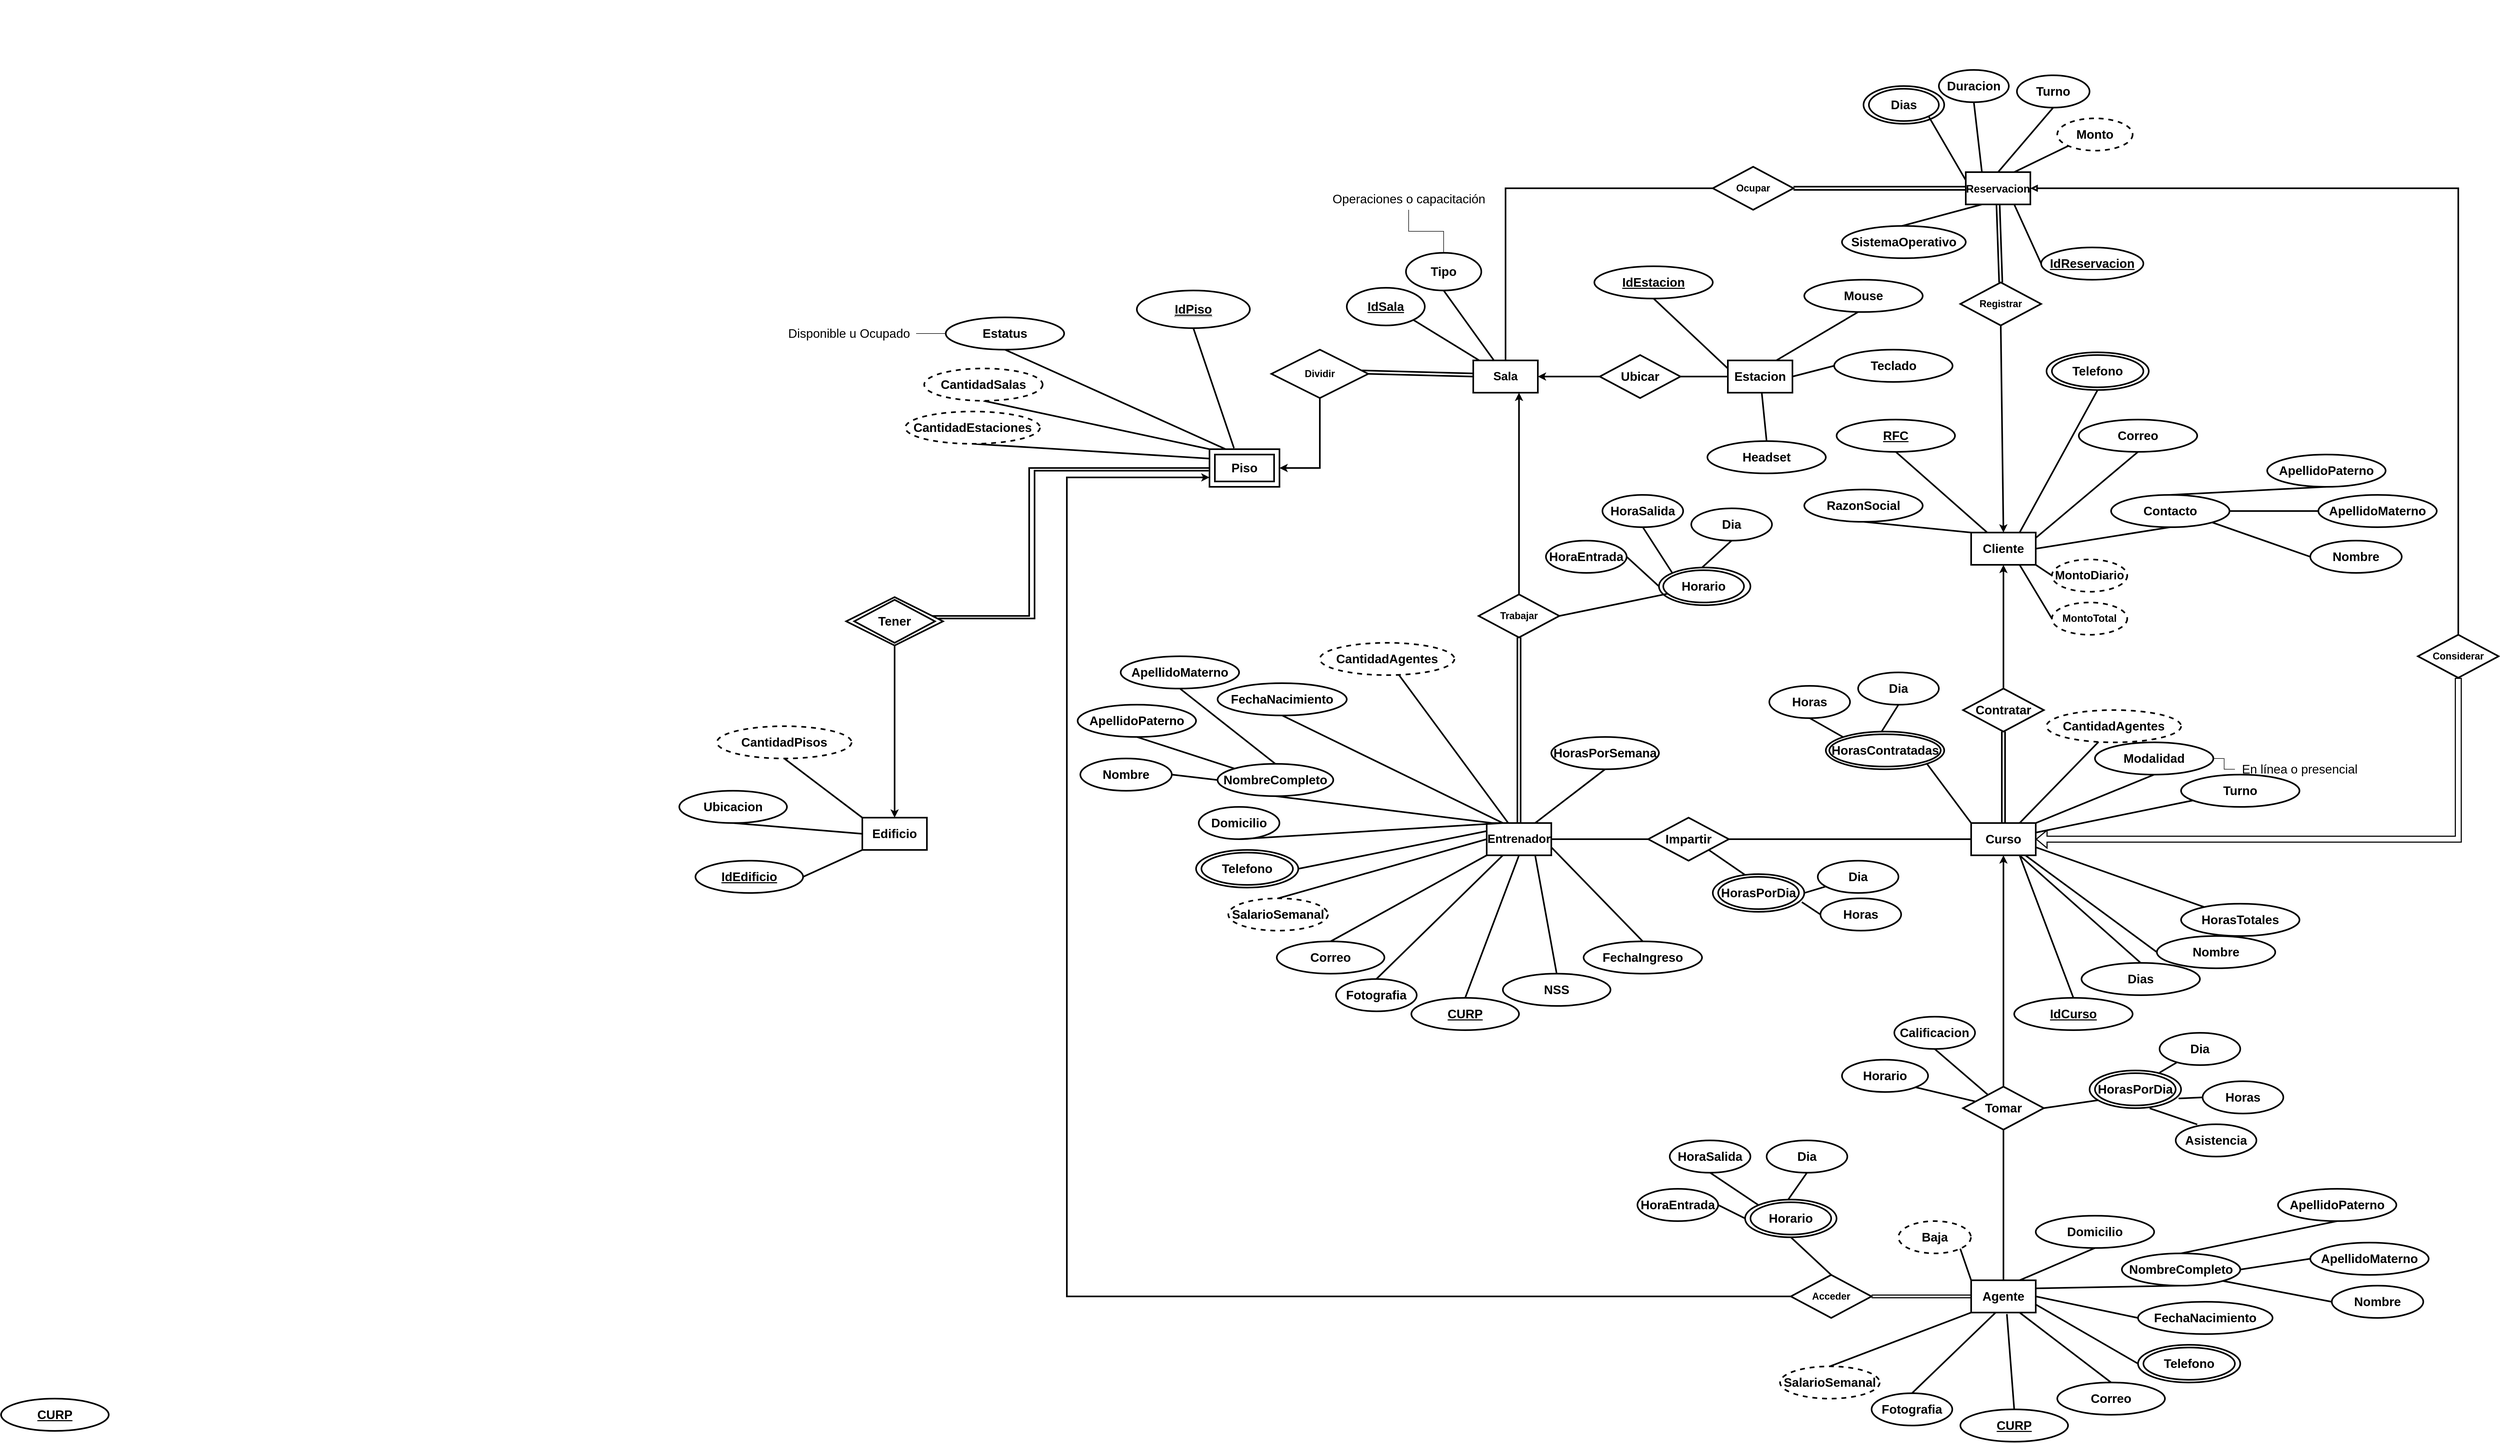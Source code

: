 <mxfile version="20.6.0" type="device"><diagram id="R2lEEEUBdFMjLlhIrx00" name="Page-1"><mxGraphModel dx="3330" dy="3526" grid="1" gridSize="10" guides="1" tooltips="1" connect="1" arrows="1" fold="1" page="1" pageScale="1" pageWidth="850" pageHeight="1100" math="0" shadow="0" extFonts="Permanent Marker^https://fonts.googleapis.com/css?family=Permanent+Marker"><root><mxCell id="0"/><mxCell id="1" parent="0"/><mxCell id="E67LZV5hZD--g2KkYzAz-15" value="&lt;u&gt;CURP&lt;/u&gt;" style="ellipse;whiteSpace=wrap;html=1;strokeWidth=3;fontSize=23;fontStyle=1" parent="1" vertex="1"><mxGeometry x="-410" y="900" width="200" height="60" as="geometry"/></mxCell><mxCell id="jJwOoZ3z-P2eVMtMrgPP-15" value="&lt;font style=&quot;font-size: 23px;&quot;&gt;Agente&lt;/font&gt;" style="rounded=0;whiteSpace=wrap;html=1;strokeWidth=3;fontStyle=1" parent="1" vertex="1"><mxGeometry x="3250" y="680" width="120" height="60" as="geometry"/></mxCell><mxCell id="jJwOoZ3z-P2eVMtMrgPP-16" value="&lt;font style=&quot;font-size: 23px;&quot;&gt;Edificio&lt;/font&gt;" style="rounded=0;whiteSpace=wrap;html=1;strokeWidth=3;fontStyle=1" parent="1" vertex="1"><mxGeometry x="1190" y="-180" width="120" height="60" as="geometry"/></mxCell><mxCell id="jJwOoZ3z-P2eVMtMrgPP-17" value="&lt;font style=&quot;font-size: 23px;&quot;&gt;Piso&lt;/font&gt;" style="rounded=0;whiteSpace=wrap;html=1;strokeWidth=3;fontStyle=1" parent="1" vertex="1"><mxGeometry x="1835" y="-865" width="130" height="70" as="geometry"/></mxCell><mxCell id="jJwOoZ3z-P2eVMtMrgPP-18" value="&lt;font style=&quot;font-size: 22px;&quot;&gt;Entrenador&lt;/font&gt;" style="rounded=0;whiteSpace=wrap;html=1;strokeWidth=3;fontStyle=1" parent="1" vertex="1"><mxGeometry x="2350" y="-170" width="120" height="60" as="geometry"/></mxCell><mxCell id="jJwOoZ3z-P2eVMtMrgPP-19" value="&lt;font style=&quot;font-size: 23px;&quot;&gt;Curso&lt;/font&gt;" style="rounded=0;whiteSpace=wrap;html=1;strokeWidth=3;fontStyle=1" parent="1" vertex="1"><mxGeometry x="3250" y="-170" width="120" height="60" as="geometry"/></mxCell><mxCell id="jJwOoZ3z-P2eVMtMrgPP-277" style="edgeStyle=none;rounded=0;orthogonalLoop=1;jettySize=auto;html=1;exitX=0.5;exitY=0;exitDx=0;exitDy=0;entryX=0.5;entryY=1;entryDx=0;entryDy=0;strokeWidth=3;fontSize=20;endArrow=none;endFill=0;startArrow=classic;startFill=1;" parent="1" source="jJwOoZ3z-P2eVMtMrgPP-20" target="jJwOoZ3z-P2eVMtMrgPP-275" edge="1"><mxGeometry relative="1" as="geometry"/></mxCell><mxCell id="jJwOoZ3z-P2eVMtMrgPP-20" value="&lt;font style=&quot;font-size: 23px;&quot;&gt;Cliente&lt;/font&gt;" style="rounded=0;whiteSpace=wrap;html=1;strokeWidth=3;fontStyle=1" parent="1" vertex="1"><mxGeometry x="3250" y="-710" width="120" height="60" as="geometry"/></mxCell><mxCell id="jJwOoZ3z-P2eVMtMrgPP-21" value="&lt;font style=&quot;font-size: 23px;&quot;&gt;Estacion&lt;/font&gt;" style="rounded=0;whiteSpace=wrap;html=1;strokeWidth=3;fontStyle=1" parent="1" vertex="1"><mxGeometry x="2798" y="-1030" width="120" height="60" as="geometry"/></mxCell><mxCell id="jJwOoZ3z-P2eVMtMrgPP-22" value="&lt;span style=&quot;font-size: 23px;&quot;&gt;Impartir&lt;/span&gt;" style="rhombus;whiteSpace=wrap;html=1;strokeWidth=3;fontSize=18;fontStyle=1" parent="1" vertex="1"><mxGeometry x="2650" y="-180" width="150" height="80" as="geometry"/></mxCell><mxCell id="jJwOoZ3z-P2eVMtMrgPP-23" value="" style="endArrow=none;html=1;rounded=0;fontSize=23;exitX=1;exitY=0.5;exitDx=0;exitDy=0;entryX=0;entryY=0.5;entryDx=0;entryDy=0;strokeWidth=3;fontStyle=1" parent="1" source="jJwOoZ3z-P2eVMtMrgPP-18" target="jJwOoZ3z-P2eVMtMrgPP-22" edge="1"><mxGeometry width="50" height="50" relative="1" as="geometry"><mxPoint x="3290" y="-110" as="sourcePoint"/><mxPoint x="3340" y="-160" as="targetPoint"/></mxGeometry></mxCell><mxCell id="jJwOoZ3z-P2eVMtMrgPP-24" value="" style="endArrow=none;html=1;rounded=0;fontSize=23;exitX=1;exitY=0.5;exitDx=0;exitDy=0;entryX=0;entryY=0.5;entryDx=0;entryDy=0;strokeWidth=3;fontStyle=1" parent="1" source="jJwOoZ3z-P2eVMtMrgPP-22" target="jJwOoZ3z-P2eVMtMrgPP-19" edge="1"><mxGeometry width="50" height="50" relative="1" as="geometry"><mxPoint x="3215" as="sourcePoint"/><mxPoint x="3370" as="targetPoint"/></mxGeometry></mxCell><mxCell id="jJwOoZ3z-P2eVMtMrgPP-25" value="&lt;span style=&quot;font-size: 23px;&quot;&gt;Contratar&lt;/span&gt;" style="rhombus;whiteSpace=wrap;html=1;strokeWidth=3;fontSize=18;fontStyle=1" parent="1" vertex="1"><mxGeometry x="3235" y="-420" width="150" height="80" as="geometry"/></mxCell><mxCell id="jJwOoZ3z-P2eVMtMrgPP-26" value="" style="endArrow=none;html=1;rounded=0;strokeWidth=3;fontSize=23;exitX=0.5;exitY=0;exitDx=0;exitDy=0;entryX=0.5;entryY=1;entryDx=0;entryDy=0;fontStyle=1;shape=link;" parent="1" source="jJwOoZ3z-P2eVMtMrgPP-19" target="jJwOoZ3z-P2eVMtMrgPP-25" edge="1"><mxGeometry width="50" height="50" relative="1" as="geometry"><mxPoint x="3440" y="-430" as="sourcePoint"/><mxPoint x="3430" y="-330" as="targetPoint"/></mxGeometry></mxCell><mxCell id="jJwOoZ3z-P2eVMtMrgPP-30" value="&lt;span style=&quot;font-size: 23px;&quot;&gt;Tomar&lt;/span&gt;" style="rhombus;whiteSpace=wrap;html=1;strokeWidth=3;fontSize=18;fontStyle=1" parent="1" vertex="1"><mxGeometry x="3235" y="320" width="150" height="80" as="geometry"/></mxCell><mxCell id="jJwOoZ3z-P2eVMtMrgPP-31" style="edgeStyle=orthogonalEdgeStyle;rounded=0;orthogonalLoop=1;jettySize=auto;html=1;exitX=1;exitY=0.5;exitDx=0;exitDy=0;entryX=0;entryY=0.5;entryDx=0;entryDy=0;endArrow=none;endFill=0;shape=link;strokeWidth=2;" parent="1" source="jJwOoZ3z-P2eVMtMrgPP-32" target="jJwOoZ3z-P2eVMtMrgPP-15" edge="1"><mxGeometry relative="1" as="geometry"/></mxCell><mxCell id="jJwOoZ3z-P2eVMtMrgPP-32" value="Acceder" style="rhombus;whiteSpace=wrap;html=1;strokeWidth=3;fontSize=18;fontStyle=1" parent="1" vertex="1"><mxGeometry x="2915" y="670" width="150" height="80" as="geometry"/></mxCell><mxCell id="jJwOoZ3z-P2eVMtMrgPP-33" value="" style="endArrow=classic;html=1;rounded=0;strokeWidth=3;fontSize=23;exitX=0;exitY=0.5;exitDx=0;exitDy=0;edgeStyle=elbowEdgeStyle;fontStyle=1;entryX=0;entryY=0.75;entryDx=0;entryDy=0;" parent="1" source="jJwOoZ3z-P2eVMtMrgPP-32" target="jJwOoZ3z-P2eVMtMrgPP-17" edge="1"><mxGeometry width="50" height="50" relative="1" as="geometry"><mxPoint x="3470" y="60" as="sourcePoint"/><mxPoint x="2090" y="-490" as="targetPoint"/><Array as="points"><mxPoint x="1570" y="670"/><mxPoint x="1540" y="570"/><mxPoint x="1450" y="90"/><mxPoint x="1880" y="-510"/><mxPoint x="1440" y="-510"/><mxPoint x="1440" y="480"/><mxPoint x="1850" y="110"/><mxPoint x="1880" y="390"/></Array></mxGeometry></mxCell><mxCell id="jJwOoZ3z-P2eVMtMrgPP-34" value="" style="endArrow=classic;html=1;rounded=0;strokeWidth=3;fontSize=23;exitX=0.5;exitY=0;exitDx=0;exitDy=0;entryX=0.5;entryY=1;entryDx=0;entryDy=0;edgeStyle=elbowEdgeStyle;elbow=vertical;fontStyle=1" parent="1" source="jJwOoZ3z-P2eVMtMrgPP-30" target="jJwOoZ3z-P2eVMtMrgPP-19" edge="1"><mxGeometry width="50" height="50" relative="1" as="geometry"><mxPoint x="3590" y="-70" as="sourcePoint"/><mxPoint x="3640" y="-120" as="targetPoint"/></mxGeometry></mxCell><mxCell id="jJwOoZ3z-P2eVMtMrgPP-35" value="" style="endArrow=none;html=1;rounded=0;strokeWidth=3;fontSize=23;exitX=0.5;exitY=0;exitDx=0;exitDy=0;entryX=0.5;entryY=1;entryDx=0;entryDy=0;fontStyle=1" parent="1" source="jJwOoZ3z-P2eVMtMrgPP-15" target="jJwOoZ3z-P2eVMtMrgPP-30" edge="1"><mxGeometry width="50" height="50" relative="1" as="geometry"><mxPoint x="3305" y="210" as="sourcePoint"/><mxPoint x="3295" y="500" as="targetPoint"/></mxGeometry></mxCell><mxCell id="jJwOoZ3z-P2eVMtMrgPP-36" value="NombreCompleto" style="ellipse;whiteSpace=wrap;html=1;strokeWidth=3;fontSize=23;fontStyle=1" parent="1" vertex="1"><mxGeometry x="1850" y="-280" width="215" height="60" as="geometry"/></mxCell><mxCell id="jJwOoZ3z-P2eVMtMrgPP-37" value="Domicilio" style="ellipse;whiteSpace=wrap;html=1;strokeWidth=3;fontSize=23;fontStyle=1" parent="1" vertex="1"><mxGeometry x="1815" y="-200" width="150" height="60" as="geometry"/></mxCell><mxCell id="jJwOoZ3z-P2eVMtMrgPP-38" value="FechaNacimiento" style="ellipse;whiteSpace=wrap;html=1;strokeWidth=3;fontSize=23;fontStyle=1" parent="1" vertex="1"><mxGeometry x="1850" y="-430" width="240" height="60" as="geometry"/></mxCell><mxCell id="jJwOoZ3z-P2eVMtMrgPP-39" value="" style="ellipse;whiteSpace=wrap;html=1;strokeWidth=3;fontSize=23;fontStyle=1" parent="1" vertex="1"><mxGeometry x="1810" y="-120" width="190" height="70" as="geometry"/></mxCell><mxCell id="jJwOoZ3z-P2eVMtMrgPP-40" value="Telefono" style="ellipse;whiteSpace=wrap;html=1;strokeWidth=3;fontSize=23;fontStyle=1" parent="1" vertex="1"><mxGeometry x="1820" y="-115" width="170" height="60" as="geometry"/></mxCell><mxCell id="jJwOoZ3z-P2eVMtMrgPP-41" value="Correo" style="ellipse;whiteSpace=wrap;html=1;strokeWidth=3;fontSize=23;fontStyle=1" parent="1" vertex="1"><mxGeometry x="1960" y="50" width="200" height="60" as="geometry"/></mxCell><mxCell id="jJwOoZ3z-P2eVMtMrgPP-42" value="&lt;u&gt;CURP&lt;/u&gt;" style="ellipse;whiteSpace=wrap;html=1;strokeWidth=3;fontSize=23;fontStyle=1" parent="1" vertex="1"><mxGeometry x="2210" y="155" width="200" height="60" as="geometry"/></mxCell><mxCell id="jJwOoZ3z-P2eVMtMrgPP-43" value="NSS" style="ellipse;whiteSpace=wrap;html=1;strokeWidth=3;fontSize=23;fontStyle=1" parent="1" vertex="1"><mxGeometry x="2380" y="110" width="200" height="60" as="geometry"/></mxCell><mxCell id="jJwOoZ3z-P2eVMtMrgPP-44" value="Fotografia" style="ellipse;whiteSpace=wrap;html=1;strokeWidth=3;fontSize=23;fontStyle=1" parent="1" vertex="1"><mxGeometry x="2070" y="120" width="150" height="60" as="geometry"/></mxCell><mxCell id="jJwOoZ3z-P2eVMtMrgPP-45" value="SalarioSemanal" style="ellipse;whiteSpace=wrap;html=1;strokeWidth=3;fontSize=23;fontStyle=1;dashed=1;" parent="1" vertex="1"><mxGeometry x="1870" y="-30" width="185" height="60" as="geometry"/></mxCell><mxCell id="jJwOoZ3z-P2eVMtMrgPP-46" value="" style="endArrow=none;html=1;rounded=0;strokeWidth=3;fontSize=23;elbow=vertical;entryX=0.25;entryY=0;entryDx=0;entryDy=0;exitX=0.5;exitY=1;exitDx=0;exitDy=0;fontStyle=1" parent="1" source="jJwOoZ3z-P2eVMtMrgPP-38" target="jJwOoZ3z-P2eVMtMrgPP-18" edge="1"><mxGeometry width="50" height="50" relative="1" as="geometry"><mxPoint x="2470" y="120" as="sourcePoint"/><mxPoint x="2510" y="70" as="targetPoint"/></mxGeometry></mxCell><mxCell id="jJwOoZ3z-P2eVMtMrgPP-47" value="" style="endArrow=none;html=1;rounded=0;strokeWidth=3;fontSize=23;elbow=vertical;entryX=0.5;entryY=1;entryDx=0;entryDy=0;fontStyle=1" parent="1" target="jJwOoZ3z-P2eVMtMrgPP-36" edge="1"><mxGeometry width="50" height="50" relative="1" as="geometry"><mxPoint x="2360" y="-170" as="sourcePoint"/><mxPoint x="2415" y="-150" as="targetPoint"/></mxGeometry></mxCell><mxCell id="jJwOoZ3z-P2eVMtMrgPP-48" value="" style="endArrow=none;html=1;rounded=0;strokeWidth=3;fontSize=23;elbow=vertical;entryX=0.5;entryY=1;entryDx=0;entryDy=0;exitX=0.25;exitY=0;exitDx=0;exitDy=0;fontStyle=1" parent="1" source="jJwOoZ3z-P2eVMtMrgPP-18" target="jJwOoZ3z-P2eVMtMrgPP-37" edge="1"><mxGeometry width="50" height="50" relative="1" as="geometry"><mxPoint x="2410" y="-140" as="sourcePoint"/><mxPoint x="2260" y="-300" as="targetPoint"/></mxGeometry></mxCell><mxCell id="jJwOoZ3z-P2eVMtMrgPP-49" value="" style="endArrow=none;html=1;rounded=0;strokeWidth=3;fontSize=23;elbow=vertical;entryX=1;entryY=0.5;entryDx=0;entryDy=0;exitX=0;exitY=0.25;exitDx=0;exitDy=0;fontStyle=1" parent="1" source="jJwOoZ3z-P2eVMtMrgPP-18" target="jJwOoZ3z-P2eVMtMrgPP-39" edge="1"><mxGeometry width="50" height="50" relative="1" as="geometry"><mxPoint x="2415" y="-150.0" as="sourcePoint"/><mxPoint x="2095" y="-240.0" as="targetPoint"/></mxGeometry></mxCell><mxCell id="jJwOoZ3z-P2eVMtMrgPP-50" value="" style="endArrow=none;html=1;rounded=0;strokeWidth=3;fontSize=23;elbow=vertical;entryX=0.5;entryY=0;entryDx=0;entryDy=0;exitX=0;exitY=0.5;exitDx=0;exitDy=0;fontStyle=1" parent="1" source="jJwOoZ3z-P2eVMtMrgPP-18" target="jJwOoZ3z-P2eVMtMrgPP-45" edge="1"><mxGeometry width="50" height="50" relative="1" as="geometry"><mxPoint x="2355" y="-150.0" as="sourcePoint"/><mxPoint x="2090" y="-155.0" as="targetPoint"/></mxGeometry></mxCell><mxCell id="jJwOoZ3z-P2eVMtMrgPP-51" value="" style="endArrow=none;html=1;rounded=0;strokeWidth=3;fontSize=23;elbow=vertical;entryX=0.5;entryY=0;entryDx=0;entryDy=0;exitX=0;exitY=1;exitDx=0;exitDy=0;fontStyle=1" parent="1" source="jJwOoZ3z-P2eVMtMrgPP-18" target="jJwOoZ3z-P2eVMtMrgPP-41" edge="1"><mxGeometry width="50" height="50" relative="1" as="geometry"><mxPoint x="2355" y="-120.0" as="sourcePoint"/><mxPoint x="2090.0" y="-60.0" as="targetPoint"/></mxGeometry></mxCell><mxCell id="jJwOoZ3z-P2eVMtMrgPP-52" value="" style="endArrow=none;html=1;rounded=0;strokeWidth=3;fontSize=23;elbow=vertical;entryX=0.5;entryY=0;entryDx=0;entryDy=0;exitX=0.25;exitY=1;exitDx=0;exitDy=0;fontStyle=1" parent="1" source="jJwOoZ3z-P2eVMtMrgPP-18" target="jJwOoZ3z-P2eVMtMrgPP-44" edge="1"><mxGeometry width="50" height="50" relative="1" as="geometry"><mxPoint x="2355" y="-90.0" as="sourcePoint"/><mxPoint x="2095" as="targetPoint"/></mxGeometry></mxCell><mxCell id="jJwOoZ3z-P2eVMtMrgPP-53" value="" style="endArrow=none;html=1;rounded=0;strokeWidth=3;fontSize=23;elbow=vertical;entryX=0.5;entryY=0;entryDx=0;entryDy=0;exitX=0.5;exitY=1;exitDx=0;exitDy=0;fontStyle=1" parent="1" source="jJwOoZ3z-P2eVMtMrgPP-18" target="jJwOoZ3z-P2eVMtMrgPP-42" edge="1"><mxGeometry width="50" height="50" relative="1" as="geometry"><mxPoint x="2440" y="-30" as="sourcePoint"/><mxPoint x="2155" y="80" as="targetPoint"/></mxGeometry></mxCell><mxCell id="jJwOoZ3z-P2eVMtMrgPP-54" value="" style="endArrow=none;html=1;rounded=0;strokeWidth=3;fontSize=23;elbow=vertical;entryX=0.5;entryY=0;entryDx=0;entryDy=0;exitX=0.75;exitY=1;exitDx=0;exitDy=0;fontStyle=1" parent="1" source="jJwOoZ3z-P2eVMtMrgPP-18" target="jJwOoZ3z-P2eVMtMrgPP-43" edge="1"><mxGeometry width="50" height="50" relative="1" as="geometry"><mxPoint x="2415" y="-90.0" as="sourcePoint"/><mxPoint x="2290" y="160" as="targetPoint"/></mxGeometry></mxCell><mxCell id="jJwOoZ3z-P2eVMtMrgPP-55" value="FechaIngreso" style="ellipse;whiteSpace=wrap;html=1;strokeWidth=3;fontSize=23;fontStyle=1" parent="1" vertex="1"><mxGeometry x="2530" y="50" width="220" height="60" as="geometry"/></mxCell><mxCell id="jJwOoZ3z-P2eVMtMrgPP-56" value="" style="endArrow=none;html=1;rounded=0;strokeWidth=3;fontSize=23;elbow=vertical;entryX=0.5;entryY=0;entryDx=0;entryDy=0;exitX=1;exitY=0.75;exitDx=0;exitDy=0;fontStyle=1" parent="1" source="jJwOoZ3z-P2eVMtMrgPP-18" target="jJwOoZ3z-P2eVMtMrgPP-55" edge="1"><mxGeometry width="50" height="50" relative="1" as="geometry"><mxPoint x="2450" y="-100" as="sourcePoint"/><mxPoint x="2630" y="50" as="targetPoint"/></mxGeometry></mxCell><mxCell id="jJwOoZ3z-P2eVMtMrgPP-57" value="" style="endArrow=none;html=1;rounded=0;strokeWidth=3;fontSize=23;elbow=vertical;entryX=0.387;entryY=0.033;entryDx=0;entryDy=0;exitX=1;exitY=1;exitDx=0;exitDy=0;fontStyle=1;entryPerimeter=0;" parent="1" source="jJwOoZ3z-P2eVMtMrgPP-22" target="jJwOoZ3z-P2eVMtMrgPP-201" edge="1"><mxGeometry width="50" height="50" relative="1" as="geometry"><mxPoint x="2390" y="-115.0" as="sourcePoint"/><mxPoint x="2845" y="-50" as="targetPoint"/></mxGeometry></mxCell><mxCell id="jJwOoZ3z-P2eVMtMrgPP-58" value="Domicilio" style="ellipse;whiteSpace=wrap;html=1;strokeWidth=3;fontSize=23;fontStyle=1" parent="1" vertex="1"><mxGeometry x="3370" y="560" width="220" height="60" as="geometry"/></mxCell><mxCell id="jJwOoZ3z-P2eVMtMrgPP-59" value="NombreCompleto" style="ellipse;whiteSpace=wrap;html=1;strokeWidth=3;fontSize=23;fontStyle=1" parent="1" vertex="1"><mxGeometry x="3530" y="630" width="220" height="60" as="geometry"/></mxCell><mxCell id="jJwOoZ3z-P2eVMtMrgPP-60" value="FechaNacimiento" style="ellipse;whiteSpace=wrap;html=1;strokeWidth=3;fontSize=23;fontStyle=1" parent="1" vertex="1"><mxGeometry x="3560" y="720" width="250" height="60" as="geometry"/></mxCell><mxCell id="jJwOoZ3z-P2eVMtMrgPP-61" value="Horario" style="ellipse;whiteSpace=wrap;html=1;strokeWidth=3;fontSize=23;fontStyle=1" parent="1" vertex="1"><mxGeometry x="3010" y="270" width="160" height="60" as="geometry"/></mxCell><mxCell id="jJwOoZ3z-P2eVMtMrgPP-62" value="Correo" style="ellipse;whiteSpace=wrap;html=1;strokeWidth=3;fontSize=23;fontStyle=1" parent="1" vertex="1"><mxGeometry x="3410" y="870" width="200" height="60" as="geometry"/></mxCell><mxCell id="jJwOoZ3z-P2eVMtMrgPP-63" value="&lt;u&gt;CURP&lt;/u&gt;" style="ellipse;whiteSpace=wrap;html=1;strokeWidth=3;fontSize=23;fontStyle=1" parent="1" vertex="1"><mxGeometry x="3230" y="920" width="200" height="60" as="geometry"/></mxCell><mxCell id="jJwOoZ3z-P2eVMtMrgPP-64" value="Fotografia" style="ellipse;whiteSpace=wrap;html=1;strokeWidth=3;fontSize=23;fontStyle=1" parent="1" vertex="1"><mxGeometry x="3065" y="890" width="150" height="60" as="geometry"/></mxCell><mxCell id="jJwOoZ3z-P2eVMtMrgPP-65" value="" style="endArrow=none;html=1;rounded=0;strokeWidth=3;fontSize=23;entryX=0.5;entryY=1;entryDx=0;entryDy=0;exitX=0.75;exitY=0;exitDx=0;exitDy=0;fontStyle=1" parent="1" source="jJwOoZ3z-P2eVMtMrgPP-15" target="jJwOoZ3z-P2eVMtMrgPP-58" edge="1"><mxGeometry width="50" height="50" relative="1" as="geometry"><mxPoint x="3330" y="640" as="sourcePoint"/><mxPoint x="3330.0" y="280" as="targetPoint"/></mxGeometry></mxCell><mxCell id="jJwOoZ3z-P2eVMtMrgPP-66" value="" style="endArrow=none;html=1;rounded=0;strokeWidth=3;fontSize=23;entryX=0.5;entryY=1;entryDx=0;entryDy=0;exitX=1;exitY=0.25;exitDx=0;exitDy=0;fontStyle=1" parent="1" source="jJwOoZ3z-P2eVMtMrgPP-15" target="jJwOoZ3z-P2eVMtMrgPP-59" edge="1"><mxGeometry width="50" height="50" relative="1" as="geometry"><mxPoint x="3350" y="690" as="sourcePoint"/><mxPoint x="3490" y="630" as="targetPoint"/></mxGeometry></mxCell><mxCell id="jJwOoZ3z-P2eVMtMrgPP-67" value="" style="endArrow=none;html=1;rounded=0;strokeWidth=3;fontSize=23;entryX=0;entryY=0.5;entryDx=0;entryDy=0;exitX=1;exitY=0.5;exitDx=0;exitDy=0;fontStyle=1" parent="1" source="jJwOoZ3z-P2eVMtMrgPP-15" target="jJwOoZ3z-P2eVMtMrgPP-60" edge="1"><mxGeometry width="50" height="50" relative="1" as="geometry"><mxPoint x="3380" y="705" as="sourcePoint"/><mxPoint x="3650" y="700" as="targetPoint"/></mxGeometry></mxCell><mxCell id="jJwOoZ3z-P2eVMtMrgPP-68" value="" style="endArrow=none;html=1;rounded=0;strokeWidth=3;fontSize=23;entryX=0.553;entryY=1.045;entryDx=0;entryDy=0;exitX=0.5;exitY=0;exitDx=0;exitDy=0;entryPerimeter=0;fontStyle=1" parent="1" source="jJwOoZ3z-P2eVMtMrgPP-63" target="jJwOoZ3z-P2eVMtMrgPP-15" edge="1"><mxGeometry width="50" height="50" relative="1" as="geometry"><mxPoint x="3380" y="720" as="sourcePoint"/><mxPoint x="3570" y="760" as="targetPoint"/></mxGeometry></mxCell><mxCell id="jJwOoZ3z-P2eVMtMrgPP-69" value="" style="endArrow=none;html=1;rounded=0;strokeWidth=3;fontSize=23;entryX=0.5;entryY=0;entryDx=0;entryDy=0;exitX=0.75;exitY=1;exitDx=0;exitDy=0;fontStyle=1" parent="1" source="jJwOoZ3z-P2eVMtMrgPP-15" target="jJwOoZ3z-P2eVMtMrgPP-62" edge="1"><mxGeometry width="50" height="50" relative="1" as="geometry"><mxPoint x="3390" y="730" as="sourcePoint"/><mxPoint x="3580" y="770" as="targetPoint"/></mxGeometry></mxCell><mxCell id="jJwOoZ3z-P2eVMtMrgPP-70" value="" style="endArrow=none;html=1;rounded=0;strokeWidth=3;fontSize=23;exitX=1;exitY=0.75;exitDx=0;exitDy=0;entryX=0;entryY=0.5;entryDx=0;entryDy=0;fontStyle=1" parent="1" source="jJwOoZ3z-P2eVMtMrgPP-15" target="jJwOoZ3z-P2eVMtMrgPP-72" edge="1"><mxGeometry width="50" height="50" relative="1" as="geometry"><mxPoint x="3400" y="740" as="sourcePoint"/><mxPoint x="3550" y="820" as="targetPoint"/></mxGeometry></mxCell><mxCell id="jJwOoZ3z-P2eVMtMrgPP-71" value="" style="endArrow=none;html=1;rounded=0;strokeWidth=3;fontSize=23;entryX=0.5;entryY=0;entryDx=0;entryDy=0;exitX=0.383;exitY=0.993;exitDx=0;exitDy=0;exitPerimeter=0;fontStyle=1" parent="1" source="jJwOoZ3z-P2eVMtMrgPP-15" target="jJwOoZ3z-P2eVMtMrgPP-64" edge="1"><mxGeometry width="50" height="50" relative="1" as="geometry"><mxPoint x="3410" y="750" as="sourcePoint"/><mxPoint x="3600" y="790" as="targetPoint"/></mxGeometry></mxCell><mxCell id="jJwOoZ3z-P2eVMtMrgPP-72" value="" style="ellipse;whiteSpace=wrap;html=1;strokeWidth=3;fontSize=23;fontStyle=1" parent="1" vertex="1"><mxGeometry x="3560" y="800" width="190" height="70" as="geometry"/></mxCell><mxCell id="jJwOoZ3z-P2eVMtMrgPP-73" value="Telefono" style="ellipse;whiteSpace=wrap;html=1;strokeWidth=3;fontSize=23;fontStyle=1" parent="1" vertex="1"><mxGeometry x="3570" y="805" width="170" height="60" as="geometry"/></mxCell><mxCell id="jJwOoZ3z-P2eVMtMrgPP-74" value="" style="endArrow=none;html=1;rounded=0;strokeWidth=3;fontSize=23;elbow=vertical;exitX=1;exitY=1;exitDx=0;exitDy=0;fontStyle=1" parent="1" source="jJwOoZ3z-P2eVMtMrgPP-61" target="jJwOoZ3z-P2eVMtMrgPP-30" edge="1"><mxGeometry width="50" height="50" relative="1" as="geometry"><mxPoint x="2772.5" y="-110" as="sourcePoint"/><mxPoint x="2855" y="-40" as="targetPoint"/></mxGeometry></mxCell><mxCell id="jJwOoZ3z-P2eVMtMrgPP-75" value="Ubicacion" style="ellipse;whiteSpace=wrap;html=1;strokeWidth=3;fontSize=23;fontStyle=1" parent="1" vertex="1"><mxGeometry x="850" y="-230" width="200" height="60" as="geometry"/></mxCell><mxCell id="jJwOoZ3z-P2eVMtMrgPP-76" value="" style="endArrow=none;html=1;rounded=0;strokeWidth=3;fontSize=23;elbow=vertical;entryX=0.5;entryY=1;entryDx=0;entryDy=0;exitX=0;exitY=0.5;exitDx=0;exitDy=0;fontStyle=1" parent="1" source="jJwOoZ3z-P2eVMtMrgPP-16" target="jJwOoZ3z-P2eVMtMrgPP-75" edge="1"><mxGeometry width="50" height="50" relative="1" as="geometry"><mxPoint x="1735" y="-840" as="sourcePoint"/><mxPoint x="1605" y="-580" as="targetPoint"/></mxGeometry></mxCell><mxCell id="jJwOoZ3z-P2eVMtMrgPP-77" value="" style="endArrow=none;html=1;rounded=0;strokeWidth=3;fontSize=23;elbow=vertical;entryX=0.5;entryY=1;entryDx=0;entryDy=0;exitX=0;exitY=0;exitDx=0;exitDy=0;fontStyle=1" parent="1" source="jJwOoZ3z-P2eVMtMrgPP-16" target="jJwOoZ3z-P2eVMtMrgPP-151" edge="1"><mxGeometry width="50" height="50" relative="1" as="geometry"><mxPoint x="2025" y="-240" as="sourcePoint"/><mxPoint x="1450" y="-230" as="targetPoint"/></mxGeometry></mxCell><mxCell id="jJwOoZ3z-P2eVMtMrgPP-78" value="" style="endArrow=none;html=1;rounded=0;strokeWidth=3;fontSize=23;elbow=vertical;entryX=0;entryY=0;entryDx=0;entryDy=0;exitX=0.5;exitY=1;exitDx=0;exitDy=0;fontStyle=1" parent="1" source="jJwOoZ3z-P2eVMtMrgPP-87" target="jJwOoZ3z-P2eVMtMrgPP-17" edge="1"><mxGeometry width="50" height="50" relative="1" as="geometry"><mxPoint x="1575" y="-945" as="sourcePoint"/><mxPoint x="1540" y="-475" as="targetPoint"/></mxGeometry></mxCell><mxCell id="jJwOoZ3z-P2eVMtMrgPP-79" value="" style="endArrow=none;html=1;rounded=0;strokeWidth=3;fontSize=23;elbow=vertical;entryX=0;entryY=0.25;entryDx=0;entryDy=0;exitX=0.5;exitY=1;exitDx=0;exitDy=0;fontStyle=1" parent="1" source="jJwOoZ3z-P2eVMtMrgPP-88" target="jJwOoZ3z-P2eVMtMrgPP-17" edge="1"><mxGeometry width="50" height="50" relative="1" as="geometry"><mxPoint x="1505" y="-865" as="sourcePoint"/><mxPoint x="1890" y="-855" as="targetPoint"/></mxGeometry></mxCell><mxCell id="jJwOoZ3z-P2eVMtMrgPP-80" value="&lt;span style=&quot;font-size: 23px;&quot;&gt;Tener&lt;/span&gt;" style="rhombus;whiteSpace=wrap;html=1;strokeWidth=3;fontSize=18;fontStyle=1" parent="1" vertex="1"><mxGeometry x="1160" y="-590" width="180" height="90" as="geometry"/></mxCell><mxCell id="jJwOoZ3z-P2eVMtMrgPP-81" value="" style="endArrow=classic;html=1;rounded=0;strokeWidth=3;fontSize=23;exitX=0.5;exitY=1;exitDx=0;exitDy=0;edgeStyle=orthogonalEdgeStyle;elbow=vertical;fontStyle=1;entryX=0.5;entryY=0;entryDx=0;entryDy=0;" parent="1" source="jJwOoZ3z-P2eVMtMrgPP-80" target="jJwOoZ3z-P2eVMtMrgPP-16" edge="1"><mxGeometry width="50" height="50" relative="1" as="geometry"><mxPoint x="1540" y="510" as="sourcePoint"/><mxPoint x="1290" y="-250" as="targetPoint"/><Array as="points"/></mxGeometry></mxCell><mxCell id="jJwOoZ3z-P2eVMtMrgPP-82" value="&lt;span style=&quot;font-size: 23px;&quot;&gt;Tener&lt;/span&gt;" style="rhombus;whiteSpace=wrap;html=1;strokeWidth=3;fontSize=18;fontStyle=1" parent="1" vertex="1"><mxGeometry x="1175" y="-585" width="150" height="80" as="geometry"/></mxCell><mxCell id="jJwOoZ3z-P2eVMtMrgPP-83" value="&lt;font style=&quot;font-size: 23px;&quot;&gt;Piso&lt;/font&gt;" style="rounded=0;whiteSpace=wrap;html=1;strokeWidth=3;fontStyle=1" parent="1" vertex="1"><mxGeometry x="1845" y="-855" width="110" height="50" as="geometry"/></mxCell><mxCell id="jJwOoZ3z-P2eVMtMrgPP-84" style="edgeStyle=orthogonalEdgeStyle;rounded=0;orthogonalLoop=1;jettySize=auto;html=1;exitX=0;exitY=0.5;exitDx=0;exitDy=0;endArrow=none;endFill=0;" parent="1" source="jJwOoZ3z-P2eVMtMrgPP-85" target="jJwOoZ3z-P2eVMtMrgPP-229" edge="1"><mxGeometry relative="1" as="geometry"/></mxCell><mxCell id="jJwOoZ3z-P2eVMtMrgPP-85" value="Estatus" style="ellipse;whiteSpace=wrap;html=1;strokeWidth=3;fontSize=23;fontStyle=1" parent="1" vertex="1"><mxGeometry x="1345" y="-1110" width="220" height="60" as="geometry"/></mxCell><mxCell id="jJwOoZ3z-P2eVMtMrgPP-86" value="" style="endArrow=none;html=1;rounded=0;strokeWidth=3;fontSize=23;elbow=vertical;exitX=0.5;exitY=1;exitDx=0;exitDy=0;fontStyle=1" parent="1" source="jJwOoZ3z-P2eVMtMrgPP-85" edge="1"><mxGeometry width="50" height="50" relative="1" as="geometry"><mxPoint x="1790" y="-995" as="sourcePoint"/><mxPoint x="1865" y="-865" as="targetPoint"/></mxGeometry></mxCell><mxCell id="jJwOoZ3z-P2eVMtMrgPP-87" value="&lt;span style=&quot;&quot;&gt;&lt;font style=&quot;font-size: 23px;&quot;&gt;CantidadSalas&lt;/font&gt;&lt;/span&gt;" style="ellipse;whiteSpace=wrap;html=1;align=center;strokeWidth=3;fontSize=16;fontStyle=1;dashed=1;" parent="1" vertex="1"><mxGeometry x="1305" y="-1015" width="220" height="60" as="geometry"/></mxCell><mxCell id="jJwOoZ3z-P2eVMtMrgPP-88" value="&lt;span style=&quot;&quot;&gt;&lt;font style=&quot;font-size: 23px;&quot;&gt;CantidadEstaciones&lt;/font&gt;&lt;/span&gt;" style="ellipse;whiteSpace=wrap;html=1;align=center;strokeWidth=3;fontSize=16;fontStyle=1;dashed=1;" parent="1" vertex="1"><mxGeometry x="1270" y="-935" width="250" height="60" as="geometry"/></mxCell><mxCell id="jJwOoZ3z-P2eVMtMrgPP-90" value="Mouse" style="ellipse;whiteSpace=wrap;html=1;strokeWidth=3;fontSize=23;fontStyle=1" parent="1" vertex="1"><mxGeometry x="2940" y="-1180" width="220" height="60" as="geometry"/></mxCell><mxCell id="jJwOoZ3z-P2eVMtMrgPP-91" value="Teclado" style="ellipse;whiteSpace=wrap;html=1;strokeWidth=3;fontSize=23;fontStyle=1" parent="1" vertex="1"><mxGeometry x="2995.5" y="-1050" width="220" height="60" as="geometry"/></mxCell><mxCell id="jJwOoZ3z-P2eVMtMrgPP-92" value="Headset" style="ellipse;whiteSpace=wrap;html=1;strokeWidth=3;fontSize=23;fontStyle=1" parent="1" vertex="1"><mxGeometry x="2760" y="-880" width="220" height="60" as="geometry"/></mxCell><mxCell id="jJwOoZ3z-P2eVMtMrgPP-94" value="" style="endArrow=none;html=1;rounded=0;strokeWidth=3;fontSize=23;elbow=vertical;exitX=0.5;exitY=0;exitDx=0;exitDy=0;fontStyle=1" parent="1" source="jJwOoZ3z-P2eVMtMrgPP-92" target="jJwOoZ3z-P2eVMtMrgPP-21" edge="1"><mxGeometry width="50" height="50" relative="1" as="geometry"><mxPoint x="2888" y="-650" as="sourcePoint"/><mxPoint x="2770" y="-950" as="targetPoint"/></mxGeometry></mxCell><mxCell id="jJwOoZ3z-P2eVMtMrgPP-95" value="" style="endArrow=none;html=1;rounded=0;strokeWidth=3;fontSize=23;elbow=vertical;exitX=0.455;exitY=1;exitDx=0;exitDy=0;entryX=0.75;entryY=0;entryDx=0;entryDy=0;exitPerimeter=0;fontStyle=1" parent="1" source="jJwOoZ3z-P2eVMtMrgPP-90" target="jJwOoZ3z-P2eVMtMrgPP-21" edge="1"><mxGeometry width="50" height="50" relative="1" as="geometry"><mxPoint x="3043" y="-770" as="sourcePoint"/><mxPoint x="3073" y="-580" as="targetPoint"/></mxGeometry></mxCell><mxCell id="jJwOoZ3z-P2eVMtMrgPP-96" value="" style="endArrow=none;html=1;rounded=0;strokeWidth=3;fontSize=23;elbow=vertical;exitX=0;exitY=0.5;exitDx=0;exitDy=0;entryX=1;entryY=0.5;entryDx=0;entryDy=0;fontStyle=1" parent="1" source="jJwOoZ3z-P2eVMtMrgPP-91" target="jJwOoZ3z-P2eVMtMrgPP-21" edge="1"><mxGeometry width="50" height="50" relative="1" as="geometry"><mxPoint x="3203.1" y="-660" as="sourcePoint"/><mxPoint x="3103" y="-580" as="targetPoint"/></mxGeometry></mxCell><mxCell id="jJwOoZ3z-P2eVMtMrgPP-97" value="&lt;div&gt;Trabajar&lt;/div&gt;" style="rhombus;whiteSpace=wrap;html=1;strokeWidth=3;fontSize=18;fontStyle=1" parent="1" vertex="1"><mxGeometry x="2335" y="-595" width="150" height="80" as="geometry"/></mxCell><mxCell id="jJwOoZ3z-P2eVMtMrgPP-98" value="&amp;nbsp;" style="endArrow=classic;html=1;rounded=0;strokeWidth=3;fontSize=23;edgeStyle=orthogonalEdgeStyle;elbow=vertical;exitX=0.5;exitY=0;exitDx=0;exitDy=0;fontStyle=1;" parent="1" source="jJwOoZ3z-P2eVMtMrgPP-97" target="jJwOoZ3z-P2eVMtMrgPP-150" edge="1"><mxGeometry x="-0.531" y="-201" width="50" height="50" relative="1" as="geometry"><mxPoint x="2670" y="-410" as="sourcePoint"/><mxPoint x="2409.18" y="-964.09" as="targetPoint"/><Array as="points"><mxPoint x="2410" y="-950"/><mxPoint x="2410" y="-950"/></Array><mxPoint x="89" y="21" as="offset"/></mxGeometry></mxCell><mxCell id="jJwOoZ3z-P2eVMtMrgPP-99" value="" style="endArrow=none;html=1;rounded=0;fontSize=23;exitX=0.5;exitY=1;exitDx=0;exitDy=0;strokeWidth=3;entryX=0.5;entryY=0;entryDx=0;entryDy=0;fontStyle=1;shape=link;" parent="1" source="jJwOoZ3z-P2eVMtMrgPP-97" target="jJwOoZ3z-P2eVMtMrgPP-18" edge="1"><mxGeometry width="50" height="50" relative="1" as="geometry"><mxPoint x="2480" y="-130" as="sourcePoint"/><mxPoint x="2430" y="-180" as="targetPoint"/></mxGeometry></mxCell><mxCell id="jJwOoZ3z-P2eVMtMrgPP-100" value="HorasTotales" style="ellipse;whiteSpace=wrap;html=1;strokeWidth=3;fontSize=23;fontStyle=1" parent="1" vertex="1"><mxGeometry x="3640" y="-20" width="220" height="60" as="geometry"/></mxCell><mxCell id="jJwOoZ3z-P2eVMtMrgPP-101" style="edgeStyle=orthogonalEdgeStyle;rounded=0;orthogonalLoop=1;jettySize=auto;html=1;exitX=1;exitY=0.5;exitDx=0;exitDy=0;endArrow=none;endFill=0;" parent="1" source="jJwOoZ3z-P2eVMtMrgPP-102" target="jJwOoZ3z-P2eVMtMrgPP-232" edge="1"><mxGeometry relative="1" as="geometry"/></mxCell><mxCell id="jJwOoZ3z-P2eVMtMrgPP-102" value="Modalidad" style="ellipse;whiteSpace=wrap;html=1;strokeWidth=3;fontSize=23;fontStyle=1" parent="1" vertex="1"><mxGeometry x="3480" y="-320" width="220" height="60" as="geometry"/></mxCell><mxCell id="jJwOoZ3z-P2eVMtMrgPP-103" value="Dias" style="ellipse;whiteSpace=wrap;html=1;strokeWidth=3;fontSize=23;fontStyle=1" parent="1" vertex="1"><mxGeometry x="3455" y="90" width="220" height="60" as="geometry"/></mxCell><mxCell id="jJwOoZ3z-P2eVMtMrgPP-104" value="Nombre" style="ellipse;whiteSpace=wrap;html=1;strokeWidth=3;fontSize=23;fontStyle=1" parent="1" vertex="1"><mxGeometry x="3595" y="40" width="220" height="60" as="geometry"/></mxCell><mxCell id="jJwOoZ3z-P2eVMtMrgPP-105" value="" style="endArrow=none;html=1;rounded=0;strokeWidth=3;fontSize=23;elbow=vertical;entryX=0;entryY=0.5;entryDx=0;entryDy=0;fontStyle=1" parent="1" source="jJwOoZ3z-P2eVMtMrgPP-19" target="jJwOoZ3z-P2eVMtMrgPP-104" edge="1"><mxGeometry width="50" height="50" relative="1" as="geometry"><mxPoint x="3370" y="-140" as="sourcePoint"/><mxPoint x="3282.5" y="350" as="targetPoint"/></mxGeometry></mxCell><mxCell id="jJwOoZ3z-P2eVMtMrgPP-106" value="" style="endArrow=none;html=1;rounded=0;strokeWidth=3;fontSize=23;elbow=vertical;fontStyle=1;exitX=1;exitY=0.75;exitDx=0;exitDy=0;" parent="1" source="jJwOoZ3z-P2eVMtMrgPP-19" target="jJwOoZ3z-P2eVMtMrgPP-100" edge="1"><mxGeometry width="50" height="50" relative="1" as="geometry"><mxPoint x="3380" y="-130" as="sourcePoint"/><mxPoint x="3600" y="-140" as="targetPoint"/></mxGeometry></mxCell><mxCell id="jJwOoZ3z-P2eVMtMrgPP-107" value="" style="endArrow=none;html=1;rounded=0;strokeWidth=3;fontSize=23;elbow=vertical;entryX=0.5;entryY=1;entryDx=0;entryDy=0;exitX=1;exitY=0;exitDx=0;exitDy=0;fontStyle=1" parent="1" source="jJwOoZ3z-P2eVMtMrgPP-19" target="jJwOoZ3z-P2eVMtMrgPP-102" edge="1"><mxGeometry width="50" height="50" relative="1" as="geometry"><mxPoint x="3500" y="-120" as="sourcePoint"/><mxPoint x="3740" as="targetPoint"/></mxGeometry></mxCell><mxCell id="jJwOoZ3z-P2eVMtMrgPP-108" value="" style="endArrow=none;html=1;rounded=0;fontSize=23;strokeWidth=3;entryX=0;entryY=0.5;entryDx=0;entryDy=0;edgeStyle=elbowEdgeStyle;fontStyle=1;" parent="1" source="jJwOoZ3z-P2eVMtMrgPP-80" target="jJwOoZ3z-P2eVMtMrgPP-17" edge="1"><mxGeometry width="50" height="50" relative="1" as="geometry"><mxPoint x="1410" y="-570" as="sourcePoint"/><mxPoint x="1524" y="-500" as="targetPoint"/><Array as="points"><mxPoint x="1500" y="-555"/><mxPoint x="1610" y="-560"/><mxPoint x="1520" y="-100"/><mxPoint x="1520" y="-340"/></Array></mxGeometry></mxCell><mxCell id="jJwOoZ3z-P2eVMtMrgPP-109" value="" style="endArrow=none;html=1;rounded=0;fontSize=23;strokeWidth=3;edgeStyle=elbowEdgeStyle;fontStyle=1;exitX=0.951;exitY=0.441;exitDx=0;exitDy=0;exitPerimeter=0;entryX=-0.013;entryY=0.572;entryDx=0;entryDy=0;entryPerimeter=0;" parent="1" source="jJwOoZ3z-P2eVMtMrgPP-80" target="jJwOoZ3z-P2eVMtMrgPP-17" edge="1"><mxGeometry width="50" height="50" relative="1" as="geometry"><mxPoint x="1390" y="-549" as="sourcePoint"/><mxPoint x="2010" y="-550" as="targetPoint"/><Array as="points"><mxPoint x="1510" y="-710"/><mxPoint x="1960" y="-550"/><mxPoint x="1870" y="-555"/><mxPoint x="1780" y="-555"/><mxPoint x="1630" y="-555"/><mxPoint x="1560" y="-555"/><mxPoint x="1410" y="-550"/><mxPoint x="1390" y="-550"/><mxPoint x="1380" y="-549"/><mxPoint x="1400" y="-550"/><mxPoint x="1430" y="-580"/><mxPoint x="1430" y="-570"/><mxPoint x="1530" y="-540"/><mxPoint x="1550" y="-319.08"/></Array></mxGeometry></mxCell><mxCell id="jJwOoZ3z-P2eVMtMrgPP-110" value="ApellidoPaterno" style="ellipse;whiteSpace=wrap;html=1;strokeWidth=3;fontSize=23;fontStyle=1" parent="1" vertex="1"><mxGeometry x="1590" y="-390" width="220" height="60" as="geometry"/></mxCell><mxCell id="jJwOoZ3z-P2eVMtMrgPP-111" value="Nombre" style="ellipse;whiteSpace=wrap;html=1;strokeWidth=3;fontSize=23;fontStyle=1" parent="1" vertex="1"><mxGeometry x="1595" y="-290" width="170" height="60" as="geometry"/></mxCell><mxCell id="jJwOoZ3z-P2eVMtMrgPP-112" value="ApellidoMaterno" style="ellipse;whiteSpace=wrap;html=1;strokeWidth=3;fontSize=23;fontStyle=1" parent="1" vertex="1"><mxGeometry x="1670" y="-480" width="220" height="60" as="geometry"/></mxCell><mxCell id="jJwOoZ3z-P2eVMtMrgPP-113" value="" style="endArrow=none;html=1;rounded=0;strokeWidth=3;fontSize=23;elbow=vertical;entryX=0.5;entryY=0;entryDx=0;entryDy=0;exitX=0.5;exitY=1;exitDx=0;exitDy=0;fontStyle=1" parent="1" source="jJwOoZ3z-P2eVMtMrgPP-112" target="jJwOoZ3z-P2eVMtMrgPP-36" edge="1"><mxGeometry width="50" height="50" relative="1" as="geometry"><mxPoint x="2030" y="-300" as="sourcePoint"/><mxPoint x="2390" y="-160" as="targetPoint"/></mxGeometry></mxCell><mxCell id="jJwOoZ3z-P2eVMtMrgPP-114" value="" style="endArrow=none;html=1;rounded=0;strokeWidth=3;fontSize=23;elbow=vertical;exitX=0.5;exitY=1;exitDx=0;exitDy=0;entryX=0;entryY=0;entryDx=0;entryDy=0;fontStyle=1" parent="1" source="jJwOoZ3z-P2eVMtMrgPP-110" target="jJwOoZ3z-P2eVMtMrgPP-36" edge="1"><mxGeometry width="50" height="50" relative="1" as="geometry"><mxPoint x="1780" y="-300" as="sourcePoint"/><mxPoint x="1890" y="-310" as="targetPoint"/></mxGeometry></mxCell><mxCell id="jJwOoZ3z-P2eVMtMrgPP-115" value="" style="endArrow=none;html=1;rounded=0;strokeWidth=3;fontSize=23;elbow=vertical;exitX=1;exitY=0.5;exitDx=0;exitDy=0;entryX=0;entryY=0.5;entryDx=0;entryDy=0;fontStyle=1" parent="1" source="jJwOoZ3z-P2eVMtMrgPP-111" target="jJwOoZ3z-P2eVMtMrgPP-36" edge="1"><mxGeometry width="50" height="50" relative="1" as="geometry"><mxPoint x="1710" y="-320" as="sourcePoint"/><mxPoint x="1903.775" y="-261.058" as="targetPoint"/></mxGeometry></mxCell><mxCell id="jJwOoZ3z-P2eVMtMrgPP-116" value="" style="endArrow=none;html=1;rounded=0;strokeWidth=3;fontSize=23;elbow=vertical;entryX=0.5;entryY=0;entryDx=0;entryDy=0;exitX=0.75;exitY=1;exitDx=0;exitDy=0;fontStyle=1" parent="1" source="jJwOoZ3z-P2eVMtMrgPP-19" target="jJwOoZ3z-P2eVMtMrgPP-103" edge="1"><mxGeometry width="50" height="50" relative="1" as="geometry"><mxPoint x="3500" y="-120" as="sourcePoint"/><mxPoint x="3670" y="-80" as="targetPoint"/></mxGeometry></mxCell><mxCell id="jJwOoZ3z-P2eVMtMrgPP-117" value="HoraEntrada" style="ellipse;whiteSpace=wrap;html=1;strokeWidth=3;fontSize=23;fontStyle=1" parent="1" vertex="1"><mxGeometry x="2630" y="510" width="150" height="60" as="geometry"/></mxCell><mxCell id="jJwOoZ3z-P2eVMtMrgPP-118" value="HoraSalida" style="ellipse;whiteSpace=wrap;html=1;strokeWidth=3;fontSize=23;fontStyle=1" parent="1" vertex="1"><mxGeometry x="2690" y="420" width="150" height="60" as="geometry"/></mxCell><mxCell id="jJwOoZ3z-P2eVMtMrgPP-119" value="Horario" style="ellipse;whiteSpace=wrap;html=1;strokeWidth=3;fontSize=23;fontStyle=1" parent="1" vertex="1"><mxGeometry x="2830" y="530" width="170" height="70" as="geometry"/></mxCell><mxCell id="jJwOoZ3z-P2eVMtMrgPP-120" value="" style="endArrow=none;html=1;rounded=0;strokeWidth=3;fontSize=23;elbow=vertical;exitX=0.5;exitY=0;exitDx=0;exitDy=0;fontStyle=1;entryX=0.5;entryY=1;entryDx=0;entryDy=0;" parent="1" source="jJwOoZ3z-P2eVMtMrgPP-32" target="jJwOoZ3z-P2eVMtMrgPP-119" edge="1"><mxGeometry width="50" height="50" relative="1" as="geometry"><mxPoint x="3156.569" y="331.213" as="sourcePoint"/><mxPoint x="3100" y="600" as="targetPoint"/></mxGeometry></mxCell><mxCell id="jJwOoZ3z-P2eVMtMrgPP-121" value="" style="endArrow=none;html=1;rounded=0;strokeWidth=3;fontSize=23;elbow=vertical;entryX=0.5;entryY=1;entryDx=0;entryDy=0;fontStyle=1;exitX=0;exitY=0;exitDx=0;exitDy=0;" parent="1" source="jJwOoZ3z-P2eVMtMrgPP-119" target="jJwOoZ3z-P2eVMtMrgPP-118" edge="1"><mxGeometry width="50" height="50" relative="1" as="geometry"><mxPoint x="3166.569" y="341.213" as="sourcePoint"/><mxPoint x="3292.5" y="360" as="targetPoint"/></mxGeometry></mxCell><mxCell id="jJwOoZ3z-P2eVMtMrgPP-122" value="" style="endArrow=none;html=1;rounded=0;strokeWidth=3;fontSize=23;elbow=vertical;entryX=1;entryY=0.5;entryDx=0;entryDy=0;fontStyle=1;exitX=0;exitY=0.5;exitDx=0;exitDy=0;" parent="1" source="jJwOoZ3z-P2eVMtMrgPP-119" target="jJwOoZ3z-P2eVMtMrgPP-117" edge="1"><mxGeometry width="50" height="50" relative="1" as="geometry"><mxPoint x="2953" y="700" as="sourcePoint"/><mxPoint x="3302.5" y="370" as="targetPoint"/></mxGeometry></mxCell><mxCell id="jJwOoZ3z-P2eVMtMrgPP-123" value="&lt;u&gt;RFC&lt;/u&gt;" style="ellipse;whiteSpace=wrap;html=1;strokeWidth=3;fontSize=23;fontStyle=1" parent="1" vertex="1"><mxGeometry x="3000" y="-920" width="220" height="60" as="geometry"/></mxCell><mxCell id="jJwOoZ3z-P2eVMtMrgPP-124" value="RazonSocial" style="ellipse;whiteSpace=wrap;html=1;strokeWidth=3;fontSize=23;fontStyle=1" parent="1" vertex="1"><mxGeometry x="2940" y="-790" width="220" height="60" as="geometry"/></mxCell><mxCell id="jJwOoZ3z-P2eVMtMrgPP-125" value="Contacto" style="ellipse;whiteSpace=wrap;html=1;strokeWidth=3;fontSize=23;fontStyle=1" parent="1" vertex="1"><mxGeometry x="3510" y="-780" width="220" height="60" as="geometry"/></mxCell><mxCell id="jJwOoZ3z-P2eVMtMrgPP-126" value="Correo" style="ellipse;whiteSpace=wrap;html=1;strokeWidth=3;fontSize=23;fontStyle=1" parent="1" vertex="1"><mxGeometry x="3450" y="-920" width="220" height="60" as="geometry"/></mxCell><mxCell id="jJwOoZ3z-P2eVMtMrgPP-127" value="" style="ellipse;whiteSpace=wrap;html=1;strokeWidth=3;fontSize=23;fontStyle=1" parent="1" vertex="1"><mxGeometry x="3390" y="-1045" width="190" height="70" as="geometry"/></mxCell><mxCell id="jJwOoZ3z-P2eVMtMrgPP-128" value="Telefono" style="ellipse;whiteSpace=wrap;html=1;strokeWidth=3;fontSize=23;fontStyle=1" parent="1" vertex="1"><mxGeometry x="3400" y="-1040" width="170" height="60" as="geometry"/></mxCell><mxCell id="jJwOoZ3z-P2eVMtMrgPP-129" value="" style="endArrow=none;html=1;rounded=0;strokeWidth=3;fontSize=23;elbow=vertical;entryX=0;entryY=0;entryDx=0;entryDy=0;exitX=0.5;exitY=1;exitDx=0;exitDy=0;fontStyle=1" parent="1" source="jJwOoZ3z-P2eVMtMrgPP-124" target="jJwOoZ3z-P2eVMtMrgPP-20" edge="1"><mxGeometry width="50" height="50" relative="1" as="geometry"><mxPoint x="3050" y="-720" as="sourcePoint"/><mxPoint x="3795.0" y="-670" as="targetPoint"/></mxGeometry></mxCell><mxCell id="jJwOoZ3z-P2eVMtMrgPP-130" value="" style="endArrow=none;html=1;rounded=0;strokeWidth=3;fontSize=23;elbow=vertical;entryX=0.25;entryY=0;entryDx=0;entryDy=0;exitX=0.5;exitY=1;exitDx=0;exitDy=0;fontStyle=1" parent="1" source="jJwOoZ3z-P2eVMtMrgPP-123" target="jJwOoZ3z-P2eVMtMrgPP-20" edge="1"><mxGeometry width="50" height="50" relative="1" as="geometry"><mxPoint x="3265" y="-840" as="sourcePoint"/><mxPoint x="3615" y="-760" as="targetPoint"/></mxGeometry></mxCell><mxCell id="jJwOoZ3z-P2eVMtMrgPP-131" value="" style="endArrow=none;html=1;rounded=0;strokeWidth=3;fontSize=23;elbow=vertical;exitX=0.5;exitY=1;exitDx=0;exitDy=0;fontStyle=1" parent="1" source="jJwOoZ3z-P2eVMtMrgPP-127" edge="1"><mxGeometry width="50" height="50" relative="1" as="geometry"><mxPoint x="3440" y="-855" as="sourcePoint"/><mxPoint x="3340" y="-710" as="targetPoint"/></mxGeometry></mxCell><mxCell id="jJwOoZ3z-P2eVMtMrgPP-132" value="" style="endArrow=none;html=1;rounded=0;strokeWidth=3;fontSize=23;elbow=vertical;exitX=0.5;exitY=1;exitDx=0;exitDy=0;fontStyle=1" parent="1" source="jJwOoZ3z-P2eVMtMrgPP-126" edge="1"><mxGeometry width="50" height="50" relative="1" as="geometry"><mxPoint x="3417.175" y="-920.251" as="sourcePoint"/><mxPoint x="3370" y="-700" as="targetPoint"/></mxGeometry></mxCell><mxCell id="jJwOoZ3z-P2eVMtMrgPP-133" value="" style="endArrow=none;html=1;rounded=0;strokeWidth=3;fontSize=23;elbow=vertical;exitX=0.5;exitY=1;exitDx=0;exitDy=0;fontStyle=1;entryX=1;entryY=0.5;entryDx=0;entryDy=0;" parent="1" source="jJwOoZ3z-P2eVMtMrgPP-125" target="jJwOoZ3z-P2eVMtMrgPP-20" edge="1"><mxGeometry width="50" height="50" relative="1" as="geometry"><mxPoint x="3715" y="-910" as="sourcePoint"/><mxPoint x="3495" y="-710" as="targetPoint"/></mxGeometry></mxCell><mxCell id="jJwOoZ3z-P2eVMtMrgPP-136" value="" style="endArrow=none;html=1;rounded=0;fontSize=23;exitX=0.014;exitY=0.405;exitDx=0;exitDy=0;strokeWidth=3;exitPerimeter=0;fontStyle=1;entryX=0.935;entryY=0.429;entryDx=0;entryDy=0;entryPerimeter=0;" parent="1" source="jJwOoZ3z-P2eVMtMrgPP-150" target="jJwOoZ3z-P2eVMtMrgPP-142" edge="1"><mxGeometry width="50" height="50" relative="1" as="geometry"><mxPoint x="2321.3" y="-1005.46" as="sourcePoint"/><mxPoint x="2100" y="-1020" as="targetPoint"/></mxGeometry></mxCell><mxCell id="jJwOoZ3z-P2eVMtMrgPP-137" value="" style="endArrow=classic;html=1;rounded=0;strokeWidth=3;fontSize=23;edgeStyle=orthogonalEdgeStyle;elbow=vertical;entryX=1;entryY=0.5;entryDx=0;entryDy=0;exitX=0.5;exitY=1;exitDx=0;exitDy=0;fontStyle=1;" parent="1" source="jJwOoZ3z-P2eVMtMrgPP-142" target="jJwOoZ3z-P2eVMtMrgPP-17" edge="1"><mxGeometry width="50" height="50" relative="1" as="geometry"><mxPoint x="2270" y="-660" as="sourcePoint"/><mxPoint x="2095" y="-510" as="targetPoint"/><Array as="points"><mxPoint x="2040" y="-830"/></Array></mxGeometry></mxCell><mxCell id="jJwOoZ3z-P2eVMtMrgPP-138" value="" style="endArrow=none;html=1;rounded=0;fontSize=23;strokeWidth=3;fontStyle=1;exitX=0;exitY=0.5;exitDx=0;exitDy=0;entryX=1;entryY=0.5;entryDx=0;entryDy=0;" parent="1" source="jJwOoZ3z-P2eVMtMrgPP-150" target="jJwOoZ3z-P2eVMtMrgPP-142" edge="1"><mxGeometry width="50" height="50" relative="1" as="geometry"><mxPoint x="2320.0" y="-1000" as="sourcePoint"/><mxPoint x="2020" y="-1040" as="targetPoint"/></mxGeometry></mxCell><mxCell id="jJwOoZ3z-P2eVMtMrgPP-139" value="&lt;span style=&quot;font-size: 23px;&quot;&gt;Ubicar&lt;/span&gt;" style="rhombus;whiteSpace=wrap;html=1;strokeWidth=3;fontSize=18;fontStyle=1" parent="1" vertex="1"><mxGeometry x="2560" y="-1040" width="150" height="80" as="geometry"/></mxCell><mxCell id="jJwOoZ3z-P2eVMtMrgPP-140" value="" style="endArrow=classic;html=1;rounded=0;strokeWidth=3;fontSize=23;edgeStyle=orthogonalEdgeStyle;elbow=vertical;exitX=0;exitY=0.5;exitDx=0;exitDy=0;fontStyle=1;entryX=1;entryY=0.5;entryDx=0;entryDy=0;" parent="1" source="jJwOoZ3z-P2eVMtMrgPP-139" target="jJwOoZ3z-P2eVMtMrgPP-150" edge="1"><mxGeometry width="50" height="50" relative="1" as="geometry"><mxPoint x="2645" y="-1080" as="sourcePoint"/><mxPoint x="2510" y="-930" as="targetPoint"/><Array as="points"><mxPoint x="2470" y="-1000"/><mxPoint x="2470" y="-1000"/></Array></mxGeometry></mxCell><mxCell id="jJwOoZ3z-P2eVMtMrgPP-141" value="" style="endArrow=none;html=1;rounded=0;fontSize=23;exitX=0;exitY=0.5;exitDx=0;exitDy=0;strokeWidth=3;entryX=1;entryY=0.5;entryDx=0;entryDy=0;fontStyle=1" parent="1" source="jJwOoZ3z-P2eVMtMrgPP-21" target="jJwOoZ3z-P2eVMtMrgPP-139" edge="1"><mxGeometry width="50" height="50" relative="1" as="geometry"><mxPoint x="2540" y="-940" as="sourcePoint"/><mxPoint x="2540" y="-810" as="targetPoint"/></mxGeometry></mxCell><mxCell id="jJwOoZ3z-P2eVMtMrgPP-142" value="Dividir" style="rhombus;whiteSpace=wrap;html=1;strokeWidth=3;fontSize=18;fontStyle=1" parent="1" vertex="1"><mxGeometry x="1950" y="-1050" width="180" height="90" as="geometry"/></mxCell><mxCell id="jJwOoZ3z-P2eVMtMrgPP-144" value="" style="endArrow=none;html=1;rounded=0;strokeWidth=3;fontSize=23;elbow=vertical;exitX=0.05;exitY=0.833;exitDx=0;exitDy=0;fontStyle=1;entryX=1;entryY=0.5;entryDx=0;entryDy=0;exitPerimeter=0;" parent="1" source="jJwOoZ3z-P2eVMtMrgPP-191" target="jJwOoZ3z-P2eVMtMrgPP-30" edge="1"><mxGeometry width="50" height="50" relative="1" as="geometry"><mxPoint x="3530" y="330" as="sourcePoint"/><mxPoint x="3320" y="350" as="targetPoint"/></mxGeometry></mxCell><mxCell id="jJwOoZ3z-P2eVMtMrgPP-145" value="" style="endArrow=none;html=1;rounded=0;strokeWidth=3;fontSize=23;elbow=vertical;exitX=0.35;exitY=-0.027;exitDx=0;exitDy=0;fontStyle=1;exitPerimeter=0;entryX=0.5;entryY=1;entryDx=0;entryDy=0;" parent="1" source="jJwOoZ3z-P2eVMtMrgPP-17" target="jJwOoZ3z-P2eVMtMrgPP-216" edge="1"><mxGeometry width="50" height="50" relative="1" as="geometry"><mxPoint x="1877.5" y="-855" as="sourcePoint"/><mxPoint x="1810" y="-1100" as="targetPoint"/><Array as="points"/></mxGeometry></mxCell><mxCell id="jJwOoZ3z-P2eVMtMrgPP-146" value="&lt;u&gt;IdCurso&lt;/u&gt;" style="ellipse;whiteSpace=wrap;html=1;strokeWidth=3;fontSize=23;fontStyle=1" parent="1" vertex="1"><mxGeometry x="3330" y="155" width="220" height="60" as="geometry"/></mxCell><mxCell id="jJwOoZ3z-P2eVMtMrgPP-147" value="" style="endArrow=none;html=1;rounded=0;strokeWidth=3;fontSize=23;elbow=vertical;entryX=0.5;entryY=0;entryDx=0;entryDy=0;exitX=0.75;exitY=1;exitDx=0;exitDy=0;fontStyle=1" parent="1" source="jJwOoZ3z-P2eVMtMrgPP-19" target="jJwOoZ3z-P2eVMtMrgPP-146" edge="1"><mxGeometry width="50" height="50" relative="1" as="geometry"><mxPoint x="3350" y="-90" as="sourcePoint"/><mxPoint x="3690" y="-10" as="targetPoint"/></mxGeometry></mxCell><mxCell id="jJwOoZ3z-P2eVMtMrgPP-148" value="&lt;u&gt;IdEstacion&lt;/u&gt;" style="ellipse;whiteSpace=wrap;html=1;strokeWidth=3;fontSize=23;fontStyle=1" parent="1" vertex="1"><mxGeometry x="2550" y="-1205" width="220" height="60" as="geometry"/></mxCell><mxCell id="jJwOoZ3z-P2eVMtMrgPP-149" value="" style="endArrow=none;html=1;rounded=0;strokeWidth=3;fontSize=23;elbow=vertical;entryX=0;entryY=0.25;entryDx=0;entryDy=0;exitX=0.5;exitY=1;exitDx=0;exitDy=0;fontStyle=1" parent="1" source="jJwOoZ3z-P2eVMtMrgPP-148" target="jJwOoZ3z-P2eVMtMrgPP-21" edge="1"><mxGeometry width="50" height="50" relative="1" as="geometry"><mxPoint x="2680" y="-1160.0" as="sourcePoint"/><mxPoint x="2838" y="-1020.0" as="targetPoint"/></mxGeometry></mxCell><mxCell id="jJwOoZ3z-P2eVMtMrgPP-150" value="&lt;font style=&quot;font-size: 22px;&quot;&gt;Sala&lt;/font&gt;" style="rounded=0;whiteSpace=wrap;html=1;strokeWidth=3;fontStyle=1" parent="1" vertex="1"><mxGeometry x="2325" y="-1030" width="120" height="60" as="geometry"/></mxCell><mxCell id="jJwOoZ3z-P2eVMtMrgPP-151" value="&lt;span style=&quot;&quot;&gt;&lt;font style=&quot;font-size: 23px;&quot;&gt;CantidadPisos&lt;/font&gt;&lt;/span&gt;" style="ellipse;whiteSpace=wrap;html=1;align=center;strokeWidth=3;fontSize=16;fontStyle=1;dashed=1;" parent="1" vertex="1"><mxGeometry x="920" y="-350" width="250" height="60" as="geometry"/></mxCell><mxCell id="jJwOoZ3z-P2eVMtMrgPP-152" value="Horario" style="ellipse;whiteSpace=wrap;html=1;strokeWidth=3;fontSize=23;fontStyle=1" parent="1" vertex="1"><mxGeometry x="2840" y="535" width="150" height="60" as="geometry"/></mxCell><mxCell id="jJwOoZ3z-P2eVMtMrgPP-153" value="&lt;div&gt;Dia&lt;/div&gt;" style="ellipse;whiteSpace=wrap;html=1;strokeWidth=3;fontSize=23;fontStyle=1" parent="1" vertex="1"><mxGeometry x="2870" y="420" width="150" height="60" as="geometry"/></mxCell><mxCell id="jJwOoZ3z-P2eVMtMrgPP-154" value="" style="endArrow=none;html=1;rounded=0;strokeWidth=3;fontSize=23;elbow=vertical;entryX=0.471;entryY=0;entryDx=0;entryDy=0;fontStyle=1;exitX=0.5;exitY=1;exitDx=0;exitDy=0;entryPerimeter=0;" parent="1" source="jJwOoZ3z-P2eVMtMrgPP-153" target="jJwOoZ3z-P2eVMtMrgPP-119" edge="1"><mxGeometry width="50" height="50" relative="1" as="geometry"><mxPoint x="2882.267" y="549.81" as="sourcePoint"/><mxPoint x="2705" y="440" as="targetPoint"/></mxGeometry></mxCell><mxCell id="jJwOoZ3z-P2eVMtMrgPP-155" value="Horas" style="ellipse;whiteSpace=wrap;html=1;strokeWidth=3;fontSize=23;fontStyle=1" parent="1" vertex="1"><mxGeometry x="2875" y="-425" width="150" height="60" as="geometry"/></mxCell><mxCell id="jJwOoZ3z-P2eVMtMrgPP-156" value="Horario" style="ellipse;whiteSpace=wrap;html=1;strokeWidth=3;fontSize=23;fontStyle=1" parent="1" vertex="1"><mxGeometry x="2980" y="-340" width="220" height="70" as="geometry"/></mxCell><mxCell id="jJwOoZ3z-P2eVMtMrgPP-157" value="" style="endArrow=none;html=1;rounded=0;strokeWidth=3;fontSize=23;elbow=vertical;entryX=0.5;entryY=1;entryDx=0;entryDy=0;fontStyle=1;exitX=0;exitY=0;exitDx=0;exitDy=0;" parent="1" source="jJwOoZ3z-P2eVMtMrgPP-156" target="jJwOoZ3z-P2eVMtMrgPP-155" edge="1"><mxGeometry width="50" height="50" relative="1" as="geometry"><mxPoint x="3351.569" y="-528.787" as="sourcePoint"/><mxPoint x="3477.5" y="-510" as="targetPoint"/></mxGeometry></mxCell><mxCell id="jJwOoZ3z-P2eVMtMrgPP-158" value="&lt;div&gt;HorasContratadas&lt;/div&gt;" style="ellipse;whiteSpace=wrap;html=1;strokeWidth=3;fontSize=23;fontStyle=1" parent="1" vertex="1"><mxGeometry x="2986.5" y="-335" width="207" height="60" as="geometry"/></mxCell><mxCell id="jJwOoZ3z-P2eVMtMrgPP-159" value="&lt;div&gt;Dia&lt;/div&gt;" style="ellipse;whiteSpace=wrap;html=1;strokeWidth=3;fontSize=23;fontStyle=1" parent="1" vertex="1"><mxGeometry x="3040" y="-450" width="150" height="60" as="geometry"/></mxCell><mxCell id="jJwOoZ3z-P2eVMtMrgPP-160" value="" style="endArrow=none;html=1;rounded=0;strokeWidth=3;fontSize=23;elbow=vertical;entryX=0.471;entryY=0;entryDx=0;entryDy=0;fontStyle=1;exitX=0.5;exitY=1;exitDx=0;exitDy=0;entryPerimeter=0;" parent="1" source="jJwOoZ3z-P2eVMtMrgPP-159" target="jJwOoZ3z-P2eVMtMrgPP-156" edge="1"><mxGeometry width="50" height="50" relative="1" as="geometry"><mxPoint x="3067.267" y="-320.19" as="sourcePoint"/><mxPoint x="2890" y="-430" as="targetPoint"/></mxGeometry></mxCell><mxCell id="jJwOoZ3z-P2eVMtMrgPP-161" value="HoraEntrada" style="ellipse;whiteSpace=wrap;html=1;strokeWidth=3;fontSize=23;fontStyle=1" parent="1" vertex="1"><mxGeometry x="2460" y="-695" width="150" height="60" as="geometry"/></mxCell><mxCell id="jJwOoZ3z-P2eVMtMrgPP-162" value="HoraSalida" style="ellipse;whiteSpace=wrap;html=1;strokeWidth=3;fontSize=23;fontStyle=1" parent="1" vertex="1"><mxGeometry x="2565" y="-780" width="150" height="60" as="geometry"/></mxCell><mxCell id="jJwOoZ3z-P2eVMtMrgPP-163" value="Horario" style="ellipse;whiteSpace=wrap;html=1;strokeWidth=3;fontSize=23;fontStyle=1" parent="1" vertex="1"><mxGeometry x="2670" y="-645" width="170" height="70" as="geometry"/></mxCell><mxCell id="jJwOoZ3z-P2eVMtMrgPP-164" value="" style="endArrow=none;html=1;rounded=0;strokeWidth=3;fontSize=23;elbow=vertical;entryX=0.5;entryY=1;entryDx=0;entryDy=0;fontStyle=1;exitX=0;exitY=0;exitDx=0;exitDy=0;" parent="1" source="jJwOoZ3z-P2eVMtMrgPP-163" target="jJwOoZ3z-P2eVMtMrgPP-162" edge="1"><mxGeometry width="50" height="50" relative="1" as="geometry"><mxPoint x="3006.569" y="-833.787" as="sourcePoint"/><mxPoint x="3132.5" y="-815" as="targetPoint"/></mxGeometry></mxCell><mxCell id="jJwOoZ3z-P2eVMtMrgPP-165" value="" style="endArrow=none;html=1;rounded=0;strokeWidth=3;fontSize=23;elbow=vertical;entryX=1;entryY=0.5;entryDx=0;entryDy=0;fontStyle=1;exitX=0;exitY=0.5;exitDx=0;exitDy=0;" parent="1" source="jJwOoZ3z-P2eVMtMrgPP-163" target="jJwOoZ3z-P2eVMtMrgPP-161" edge="1"><mxGeometry width="50" height="50" relative="1" as="geometry"><mxPoint x="2793" y="-475" as="sourcePoint"/><mxPoint x="3142.5" y="-805" as="targetPoint"/></mxGeometry></mxCell><mxCell id="jJwOoZ3z-P2eVMtMrgPP-166" value="Horario" style="ellipse;whiteSpace=wrap;html=1;strokeWidth=3;fontSize=23;fontStyle=1" parent="1" vertex="1"><mxGeometry x="2678" y="-640" width="150" height="60" as="geometry"/></mxCell><mxCell id="jJwOoZ3z-P2eVMtMrgPP-167" value="&lt;div&gt;Dia&lt;/div&gt;" style="ellipse;whiteSpace=wrap;html=1;strokeWidth=3;fontSize=23;fontStyle=1" parent="1" vertex="1"><mxGeometry x="2730" y="-755" width="150" height="60" as="geometry"/></mxCell><mxCell id="jJwOoZ3z-P2eVMtMrgPP-168" value="" style="endArrow=none;html=1;rounded=0;strokeWidth=3;fontSize=23;elbow=vertical;entryX=0.471;entryY=0;entryDx=0;entryDy=0;fontStyle=1;exitX=0.5;exitY=1;exitDx=0;exitDy=0;entryPerimeter=0;" parent="1" source="jJwOoZ3z-P2eVMtMrgPP-167" target="jJwOoZ3z-P2eVMtMrgPP-163" edge="1"><mxGeometry width="50" height="50" relative="1" as="geometry"><mxPoint x="2722.267" y="-625.19" as="sourcePoint"/><mxPoint x="2545" y="-735" as="targetPoint"/></mxGeometry></mxCell><mxCell id="jJwOoZ3z-P2eVMtMrgPP-169" value="" style="endArrow=none;html=1;rounded=0;strokeWidth=3;fontSize=23;elbow=vertical;entryX=1;entryY=0.5;entryDx=0;entryDy=0;fontStyle=1;" parent="1" source="jJwOoZ3z-P2eVMtMrgPP-166" target="jJwOoZ3z-P2eVMtMrgPP-97" edge="1"><mxGeometry width="50" height="50" relative="1" as="geometry"><mxPoint x="2704.896" y="-624.749" as="sourcePoint"/><mxPoint x="2615" y="-685" as="targetPoint"/></mxGeometry></mxCell><mxCell id="jJwOoZ3z-P2eVMtMrgPP-171" value="" style="endArrow=classic;html=1;rounded=0;strokeWidth=3;fontSize=23;fontStyle=1;entryX=0.5;entryY=1;entryDx=0;entryDy=0;" parent="1" target="jJwOoZ3z-P2eVMtMrgPP-20" edge="1"><mxGeometry width="50" height="50" relative="1" as="geometry"><mxPoint x="3310" y="-420" as="sourcePoint"/><mxPoint x="3220" y="-610" as="targetPoint"/></mxGeometry></mxCell><mxCell id="jJwOoZ3z-P2eVMtMrgPP-173" value="&lt;u&gt;&lt;b&gt;IdSala&lt;/b&gt;&lt;/u&gt;" style="ellipse;whiteSpace=wrap;html=1;align=center;fontSize=23;strokeWidth=3;" parent="1" vertex="1"><mxGeometry x="2090" y="-1165" width="145" height="70" as="geometry"/></mxCell><mxCell id="jJwOoZ3z-P2eVMtMrgPP-174" value="" style="endArrow=none;html=1;rounded=0;strokeWidth=3;fontSize=23;elbow=vertical;fontStyle=1;exitX=1;exitY=1;exitDx=0;exitDy=0;" parent="1" source="jJwOoZ3z-P2eVMtMrgPP-173" target="jJwOoZ3z-P2eVMtMrgPP-150" edge="1"><mxGeometry width="50" height="50" relative="1" as="geometry"><mxPoint x="2070" y="-1110" as="sourcePoint"/><mxPoint x="2352.5" y="-1035" as="targetPoint"/></mxGeometry></mxCell><mxCell id="jJwOoZ3z-P2eVMtMrgPP-175" value="&lt;span style=&quot;&quot;&gt;&lt;font style=&quot;font-size: 23px;&quot;&gt;CantidadAgentes&lt;/font&gt;&lt;/span&gt;" style="ellipse;whiteSpace=wrap;html=1;align=center;strokeWidth=3;fontSize=16;fontStyle=1;dashed=1;" parent="1" vertex="1"><mxGeometry x="2040" y="-505" width="250" height="60" as="geometry"/></mxCell><mxCell id="jJwOoZ3z-P2eVMtMrgPP-176" value="" style="endArrow=none;html=1;rounded=0;strokeWidth=3;fontSize=23;elbow=vertical;fontStyle=1" parent="1" source="jJwOoZ3z-P2eVMtMrgPP-175" edge="1"><mxGeometry width="50" height="50" relative="1" as="geometry"><mxPoint x="1980" y="-360" as="sourcePoint"/><mxPoint x="2390" y="-170" as="targetPoint"/></mxGeometry></mxCell><mxCell id="jJwOoZ3z-P2eVMtMrgPP-177" value="&lt;div&gt;&lt;span style=&quot;&quot;&gt;&lt;font style=&quot;font-size: 23px;&quot;&gt;CantidadAgentes&lt;/font&gt;&lt;/span&gt;&lt;/div&gt;" style="ellipse;whiteSpace=wrap;html=1;align=center;strokeWidth=3;fontSize=16;fontStyle=1;dashed=1;" parent="1" vertex="1"><mxGeometry x="3390" y="-380" width="250" height="60" as="geometry"/></mxCell><mxCell id="jJwOoZ3z-P2eVMtMrgPP-178" value="" style="endArrow=none;html=1;rounded=0;strokeWidth=3;fontSize=23;elbow=vertical;exitX=0.75;exitY=0;exitDx=0;exitDy=0;fontStyle=1" parent="1" source="jJwOoZ3z-P2eVMtMrgPP-19" target="jJwOoZ3z-P2eVMtMrgPP-177" edge="1"><mxGeometry width="50" height="50" relative="1" as="geometry"><mxPoint x="3380" y="-160" as="sourcePoint"/><mxPoint x="3610" y="-200" as="targetPoint"/></mxGeometry></mxCell><mxCell id="jJwOoZ3z-P2eVMtMrgPP-179" value="Turno" style="ellipse;whiteSpace=wrap;html=1;strokeWidth=3;fontSize=23;fontStyle=1" parent="1" vertex="1"><mxGeometry x="3640" y="-260" width="220" height="60" as="geometry"/></mxCell><mxCell id="jJwOoZ3z-P2eVMtMrgPP-180" value="" style="endArrow=none;html=1;rounded=0;strokeWidth=3;fontSize=23;elbow=vertical;fontStyle=1" parent="1" source="jJwOoZ3z-P2eVMtMrgPP-19" target="jJwOoZ3z-P2eVMtMrgPP-179" edge="1"><mxGeometry width="50" height="50" relative="1" as="geometry"><mxPoint x="3370" y="-150" as="sourcePoint"/><mxPoint x="3610" y="-200" as="targetPoint"/></mxGeometry></mxCell><mxCell id="jJwOoZ3z-P2eVMtMrgPP-181" value="&amp;nbsp;" style="text;whiteSpace=wrap;html=1;fontSize=23;" parent="1" vertex="1"><mxGeometry x="3200" y="-930" width="40" height="50" as="geometry"/></mxCell><mxCell id="jJwOoZ3z-P2eVMtMrgPP-185" value="&amp;nbsp;" style="text;whiteSpace=wrap;html=1;fontSize=23;" parent="1" vertex="1"><mxGeometry x="3840" y="-1280" width="40" height="50" as="geometry"/></mxCell><mxCell id="jJwOoZ3z-P2eVMtMrgPP-190" value="Horario" style="ellipse;whiteSpace=wrap;html=1;strokeWidth=3;fontSize=23;fontStyle=1" parent="1" vertex="1"><mxGeometry x="3470" y="290" width="170" height="70" as="geometry"/></mxCell><mxCell id="jJwOoZ3z-P2eVMtMrgPP-191" value="HorasPorDia" style="ellipse;whiteSpace=wrap;html=1;strokeWidth=3;fontSize=23;fontStyle=1" parent="1" vertex="1"><mxGeometry x="3480" y="295" width="150" height="60" as="geometry"/></mxCell><mxCell id="jJwOoZ3z-P2eVMtMrgPP-192" value="Dia" style="ellipse;whiteSpace=wrap;html=1;strokeWidth=3;fontSize=23;fontStyle=1" parent="1" vertex="1"><mxGeometry x="3600" y="220" width="150" height="60" as="geometry"/></mxCell><mxCell id="jJwOoZ3z-P2eVMtMrgPP-193" value="Horas" style="ellipse;whiteSpace=wrap;html=1;strokeWidth=3;fontSize=23;fontStyle=1" parent="1" vertex="1"><mxGeometry x="3680" y="310" width="150" height="60" as="geometry"/></mxCell><mxCell id="jJwOoZ3z-P2eVMtMrgPP-194" value="" style="endArrow=none;html=1;rounded=0;strokeWidth=3;fontSize=23;elbow=vertical;fontStyle=1;entryX=0.765;entryY=0.057;entryDx=0;entryDy=0;entryPerimeter=0;" parent="1" source="jJwOoZ3z-P2eVMtMrgPP-192" target="jJwOoZ3z-P2eVMtMrgPP-190" edge="1"><mxGeometry width="50" height="50" relative="1" as="geometry"><mxPoint x="3480" y="335" as="sourcePoint"/><mxPoint x="3395" y="370" as="targetPoint"/></mxGeometry></mxCell><mxCell id="jJwOoZ3z-P2eVMtMrgPP-195" value="" style="endArrow=none;html=1;rounded=0;strokeWidth=3;fontSize=23;elbow=vertical;fontStyle=1;entryX=0.973;entryY=0.743;entryDx=0;entryDy=0;exitX=0;exitY=0.5;exitDx=0;exitDy=0;entryPerimeter=0;" parent="1" source="jJwOoZ3z-P2eVMtMrgPP-193" target="jJwOoZ3z-P2eVMtMrgPP-190" edge="1"><mxGeometry width="50" height="50" relative="1" as="geometry"><mxPoint x="3641.795" y="284.522" as="sourcePoint"/><mxPoint x="3610.05" y="303.99" as="targetPoint"/></mxGeometry></mxCell><mxCell id="jJwOoZ3z-P2eVMtMrgPP-196" value="Asistencia" style="ellipse;whiteSpace=wrap;html=1;strokeWidth=3;fontSize=23;fontStyle=1" parent="1" vertex="1"><mxGeometry x="3630" y="390" width="150" height="60" as="geometry"/></mxCell><mxCell id="jJwOoZ3z-P2eVMtMrgPP-197" value="" style="endArrow=none;html=1;rounded=0;strokeWidth=3;fontSize=23;elbow=vertical;fontStyle=1;entryX=0.657;entryY=1.005;entryDx=0;entryDy=0;exitX=0.267;exitY=0.006;exitDx=0;exitDy=0;entryPerimeter=0;exitPerimeter=0;" parent="1" source="jJwOoZ3z-P2eVMtMrgPP-196" target="jJwOoZ3z-P2eVMtMrgPP-190" edge="1"><mxGeometry width="50" height="50" relative="1" as="geometry"><mxPoint x="3690" y="350" as="sourcePoint"/><mxPoint x="3645.41" y="352.01" as="targetPoint"/></mxGeometry></mxCell><mxCell id="jJwOoZ3z-P2eVMtMrgPP-198" value="&lt;span style=&quot;&quot;&gt;&lt;font style=&quot;font-size: 23px;&quot;&gt;Baja&lt;/font&gt;&lt;/span&gt;" style="ellipse;whiteSpace=wrap;html=1;align=center;strokeWidth=3;fontSize=16;fontStyle=1;dashed=1;" parent="1" vertex="1"><mxGeometry x="3115" y="570" width="134.5" height="60" as="geometry"/></mxCell><mxCell id="jJwOoZ3z-P2eVMtMrgPP-199" value="&amp;nbsp;" style="text;whiteSpace=wrap;html=1;fontSize=23;" parent="1" vertex="1"><mxGeometry x="2720" y="-230" width="40" height="50" as="geometry"/></mxCell><mxCell id="jJwOoZ3z-P2eVMtMrgPP-200" value="Horario" style="ellipse;whiteSpace=wrap;html=1;strokeWidth=3;fontSize=23;fontStyle=1" parent="1" vertex="1"><mxGeometry x="2770" y="-75" width="170" height="70" as="geometry"/></mxCell><mxCell id="jJwOoZ3z-P2eVMtMrgPP-201" value="HorasPorDia" style="ellipse;whiteSpace=wrap;html=1;strokeWidth=3;fontSize=23;fontStyle=1" parent="1" vertex="1"><mxGeometry x="2780" y="-70" width="150" height="60" as="geometry"/></mxCell><mxCell id="jJwOoZ3z-P2eVMtMrgPP-202" value="Dia" style="ellipse;whiteSpace=wrap;html=1;strokeWidth=3;fontSize=23;fontStyle=1" parent="1" vertex="1"><mxGeometry x="2965" y="-100" width="150" height="60" as="geometry"/></mxCell><mxCell id="jJwOoZ3z-P2eVMtMrgPP-203" value="Horas" style="ellipse;whiteSpace=wrap;html=1;strokeWidth=3;fontSize=23;fontStyle=1" parent="1" vertex="1"><mxGeometry x="2970" y="-30" width="150" height="60" as="geometry"/></mxCell><mxCell id="jJwOoZ3z-P2eVMtMrgPP-204" value="" style="endArrow=none;html=1;rounded=0;strokeWidth=3;fontSize=23;elbow=vertical;fontStyle=1;entryX=1;entryY=0.5;entryDx=0;entryDy=0;" parent="1" source="jJwOoZ3z-P2eVMtMrgPP-202" target="jJwOoZ3z-P2eVMtMrgPP-200" edge="1"><mxGeometry width="50" height="50" relative="1" as="geometry"><mxPoint x="2790" as="sourcePoint"/><mxPoint x="2705" y="35" as="targetPoint"/></mxGeometry></mxCell><mxCell id="jJwOoZ3z-P2eVMtMrgPP-205" value="" style="endArrow=none;html=1;rounded=0;strokeWidth=3;fontSize=23;elbow=vertical;fontStyle=1;entryX=0.973;entryY=0.743;entryDx=0;entryDy=0;exitX=0;exitY=0.5;exitDx=0;exitDy=0;entryPerimeter=0;" parent="1" source="jJwOoZ3z-P2eVMtMrgPP-203" target="jJwOoZ3z-P2eVMtMrgPP-200" edge="1"><mxGeometry width="50" height="50" relative="1" as="geometry"><mxPoint x="2951.795" y="-50.478" as="sourcePoint"/><mxPoint x="2920.05" y="-31.01" as="targetPoint"/></mxGeometry></mxCell><mxCell id="jJwOoZ3z-P2eVMtMrgPP-206" value="Calificacion" style="ellipse;whiteSpace=wrap;html=1;strokeWidth=3;fontSize=23;fontStyle=1" parent="1" vertex="1"><mxGeometry x="3107.25" y="190" width="150" height="60" as="geometry"/></mxCell><mxCell id="jJwOoZ3z-P2eVMtMrgPP-207" style="edgeStyle=orthogonalEdgeStyle;rounded=0;orthogonalLoop=1;jettySize=auto;html=1;exitX=0.5;exitY=0;exitDx=0;exitDy=0;entryX=0.5;entryY=1;entryDx=0;entryDy=0;entryPerimeter=0;endArrow=none;endFill=0;" parent="1" source="jJwOoZ3z-P2eVMtMrgPP-208" target="jJwOoZ3z-P2eVMtMrgPP-230" edge="1"><mxGeometry relative="1" as="geometry"/></mxCell><mxCell id="jJwOoZ3z-P2eVMtMrgPP-208" value="Tipo" style="ellipse;whiteSpace=wrap;html=1;strokeWidth=3;fontSize=23;fontStyle=1" parent="1" vertex="1"><mxGeometry x="2200" y="-1230" width="140" height="70" as="geometry"/></mxCell><mxCell id="jJwOoZ3z-P2eVMtMrgPP-209" value="" style="endArrow=none;html=1;rounded=0;strokeWidth=3;fontSize=23;elbow=vertical;fontStyle=1;exitX=0.5;exitY=1;exitDx=0;exitDy=0;" parent="1" source="jJwOoZ3z-P2eVMtMrgPP-208" target="jJwOoZ3z-P2eVMtMrgPP-150" edge="1"><mxGeometry width="50" height="50" relative="1" as="geometry"><mxPoint x="2188.531" y="-1145.139" as="sourcePoint"/><mxPoint x="2365.76" y="-1034.16" as="targetPoint"/></mxGeometry></mxCell><mxCell id="jJwOoZ3z-P2eVMtMrgPP-214" value="&amp;nbsp;" style="text;whiteSpace=wrap;html=1;fontSize=23;" parent="1" vertex="1"><mxGeometry x="2340" y="-1700" width="40" height="50" as="geometry"/></mxCell><mxCell id="jJwOoZ3z-P2eVMtMrgPP-216" value="&lt;b&gt;&lt;span style=&quot;border-bottom: 1px dotted&quot;&gt;&lt;u&gt;IdPiso&lt;/u&gt;&lt;/span&gt;&lt;/b&gt;" style="ellipse;whiteSpace=wrap;html=1;align=center;fontSize=23;strokeWidth=3;" parent="1" vertex="1"><mxGeometry x="1700" y="-1160" width="210" height="70" as="geometry"/></mxCell><mxCell id="jJwOoZ3z-P2eVMtMrgPP-217" value="HorasPorSemana" style="ellipse;whiteSpace=wrap;html=1;strokeWidth=3;fontSize=23;fontStyle=1" parent="1" vertex="1"><mxGeometry x="2470" y="-330" width="200" height="60" as="geometry"/></mxCell><mxCell id="jJwOoZ3z-P2eVMtMrgPP-218" value="" style="endArrow=none;html=1;rounded=0;strokeWidth=3;fontSize=23;elbow=vertical;entryX=0.5;entryY=1;entryDx=0;entryDy=0;exitX=0.75;exitY=0;exitDx=0;exitDy=0;fontStyle=1" parent="1" source="jJwOoZ3z-P2eVMtMrgPP-18" target="jJwOoZ3z-P2eVMtMrgPP-217" edge="1"><mxGeometry width="50" height="50" relative="1" as="geometry"><mxPoint x="2480" y="-115" as="sourcePoint"/><mxPoint x="2650" y="60" as="targetPoint"/></mxGeometry></mxCell><mxCell id="jJwOoZ3z-P2eVMtMrgPP-219" value="Nombre" style="ellipse;whiteSpace=wrap;html=1;strokeWidth=3;fontSize=23;fontStyle=1" parent="1" vertex="1"><mxGeometry x="3920" y="690" width="170" height="60" as="geometry"/></mxCell><mxCell id="jJwOoZ3z-P2eVMtMrgPP-220" value="ApellidoPaterno" style="ellipse;whiteSpace=wrap;html=1;strokeWidth=3;fontSize=23;fontStyle=1" parent="1" vertex="1"><mxGeometry x="3820" y="510" width="220" height="60" as="geometry"/></mxCell><mxCell id="jJwOoZ3z-P2eVMtMrgPP-221" value="ApellidoMaterno" style="ellipse;whiteSpace=wrap;html=1;strokeWidth=3;fontSize=23;fontStyle=1" parent="1" vertex="1"><mxGeometry x="3880" y="610" width="220" height="60" as="geometry"/></mxCell><mxCell id="jJwOoZ3z-P2eVMtMrgPP-222" value="" style="endArrow=none;html=1;rounded=0;strokeWidth=3;fontSize=23;entryX=0.5;entryY=1;entryDx=0;entryDy=0;exitX=0.5;exitY=0;exitDx=0;exitDy=0;fontStyle=1" parent="1" source="jJwOoZ3z-P2eVMtMrgPP-59" target="jJwOoZ3z-P2eVMtMrgPP-220" edge="1"><mxGeometry width="50" height="50" relative="1" as="geometry"><mxPoint x="3690" y="620" as="sourcePoint"/><mxPoint x="3830" y="560" as="targetPoint"/></mxGeometry></mxCell><mxCell id="jJwOoZ3z-P2eVMtMrgPP-223" value="" style="endArrow=none;html=1;rounded=0;strokeWidth=3;fontSize=23;entryX=0;entryY=0.5;entryDx=0;entryDy=0;exitX=1;exitY=0.5;exitDx=0;exitDy=0;fontStyle=1" parent="1" source="jJwOoZ3z-P2eVMtMrgPP-59" target="jJwOoZ3z-P2eVMtMrgPP-221" edge="1"><mxGeometry width="50" height="50" relative="1" as="geometry"><mxPoint x="3650" y="640" as="sourcePoint"/><mxPoint x="3940" y="580" as="targetPoint"/></mxGeometry></mxCell><mxCell id="jJwOoZ3z-P2eVMtMrgPP-224" value="" style="endArrow=none;html=1;rounded=0;strokeWidth=3;fontSize=23;entryX=0;entryY=0.5;entryDx=0;entryDy=0;exitX=1;exitY=1;exitDx=0;exitDy=0;fontStyle=1" parent="1" source="jJwOoZ3z-P2eVMtMrgPP-59" target="jJwOoZ3z-P2eVMtMrgPP-219" edge="1"><mxGeometry width="50" height="50" relative="1" as="geometry"><mxPoint x="3760" y="670" as="sourcePoint"/><mxPoint x="3890" y="650" as="targetPoint"/></mxGeometry></mxCell><mxCell id="jJwOoZ3z-P2eVMtMrgPP-225" value="" style="endArrow=none;html=1;rounded=0;strokeWidth=3;fontSize=23;entryX=1;entryY=1;entryDx=0;entryDy=0;exitX=0;exitY=0;exitDx=0;exitDy=0;fontStyle=1" parent="1" source="jJwOoZ3z-P2eVMtMrgPP-15" target="jJwOoZ3z-P2eVMtMrgPP-198" edge="1"><mxGeometry width="50" height="50" relative="1" as="geometry"><mxPoint x="3305.96" y="749.58" as="sourcePoint"/><mxPoint x="3150" y="900" as="targetPoint"/></mxGeometry></mxCell><mxCell id="jJwOoZ3z-P2eVMtMrgPP-226" value="" style="endArrow=none;html=1;rounded=0;strokeWidth=3;fontSize=23;elbow=vertical;exitX=0.5;exitY=1;exitDx=0;exitDy=0;fontStyle=1" parent="1" source="jJwOoZ3z-P2eVMtMrgPP-206" target="jJwOoZ3z-P2eVMtMrgPP-30" edge="1"><mxGeometry width="50" height="50" relative="1" as="geometry"><mxPoint x="3156.98" y="331.058" as="sourcePoint"/><mxPoint x="3268.201" y="357.626" as="targetPoint"/></mxGeometry></mxCell><mxCell id="jJwOoZ3z-P2eVMtMrgPP-227" value="SalarioSemanal" style="ellipse;whiteSpace=wrap;html=1;strokeWidth=3;fontSize=23;fontStyle=1;dashed=1;" parent="1" vertex="1"><mxGeometry x="2895" y="840" width="185" height="60" as="geometry"/></mxCell><mxCell id="jJwOoZ3z-P2eVMtMrgPP-228" value="" style="endArrow=none;html=1;rounded=0;strokeWidth=3;fontSize=23;entryX=0.5;entryY=0;entryDx=0;entryDy=0;exitX=0;exitY=1;exitDx=0;exitDy=0;fontStyle=1" parent="1" source="jJwOoZ3z-P2eVMtMrgPP-15" target="jJwOoZ3z-P2eVMtMrgPP-227" edge="1"><mxGeometry width="50" height="50" relative="1" as="geometry"><mxPoint x="3305.96" y="749.58" as="sourcePoint"/><mxPoint x="3150" y="900" as="targetPoint"/></mxGeometry></mxCell><mxCell id="jJwOoZ3z-P2eVMtMrgPP-229" value="Disponible u Ocupado" style="text;html=1;align=center;verticalAlign=middle;resizable=0;points=[];autosize=1;strokeColor=none;fillColor=none;fontSize=23;" parent="1" vertex="1"><mxGeometry x="1040" y="-1100" width="250" height="40" as="geometry"/></mxCell><mxCell id="jJwOoZ3z-P2eVMtMrgPP-230" value="Operaciones o capacitación" style="text;html=1;align=center;verticalAlign=middle;resizable=0;points=[];autosize=1;strokeColor=none;fillColor=none;fontSize=23;" parent="1" vertex="1"><mxGeometry x="2050" y="-1350" width="310" height="40" as="geometry"/></mxCell><mxCell id="jJwOoZ3z-P2eVMtMrgPP-232" value="En línea o presencial" style="text;html=1;align=center;verticalAlign=middle;resizable=0;points=[];autosize=1;strokeColor=none;fillColor=none;fontSize=23;" parent="1" vertex="1"><mxGeometry x="3740" y="-290" width="240" height="40" as="geometry"/></mxCell><mxCell id="jJwOoZ3z-P2eVMtMrgPP-233" value="" style="endArrow=none;html=1;rounded=0;strokeWidth=3;fontSize=23;entryX=0.5;entryY=1;entryDx=0;entryDy=0;exitX=0.5;exitY=0;exitDx=0;exitDy=0;fontStyle=1" parent="1" source="jJwOoZ3z-P2eVMtMrgPP-125" target="jJwOoZ3z-P2eVMtMrgPP-238" edge="1"><mxGeometry width="50" height="50" relative="1" as="geometry"><mxPoint x="3850" y="-720" as="sourcePoint"/><mxPoint x="4040" y="-790" as="targetPoint"/></mxGeometry></mxCell><mxCell id="jJwOoZ3z-P2eVMtMrgPP-234" value="" style="endArrow=none;html=1;rounded=0;strokeWidth=3;fontSize=23;entryX=0;entryY=0.5;entryDx=0;entryDy=0;exitX=1;exitY=0.5;exitDx=0;exitDy=0;fontStyle=1" parent="1" source="jJwOoZ3z-P2eVMtMrgPP-125" target="jJwOoZ3z-P2eVMtMrgPP-237" edge="1"><mxGeometry width="50" height="50" relative="1" as="geometry"><mxPoint x="3960" y="-690" as="sourcePoint"/><mxPoint x="4150" y="-770" as="targetPoint"/></mxGeometry></mxCell><mxCell id="jJwOoZ3z-P2eVMtMrgPP-235" value="" style="endArrow=none;html=1;rounded=0;strokeWidth=3;fontSize=23;entryX=0;entryY=0.5;entryDx=0;entryDy=0;exitX=1;exitY=1;exitDx=0;exitDy=0;fontStyle=1" parent="1" source="jJwOoZ3z-P2eVMtMrgPP-125" target="jJwOoZ3z-P2eVMtMrgPP-236" edge="1"><mxGeometry width="50" height="50" relative="1" as="geometry"><mxPoint x="3927.782" y="-668.787" as="sourcePoint"/><mxPoint x="4100" y="-700" as="targetPoint"/></mxGeometry></mxCell><mxCell id="jJwOoZ3z-P2eVMtMrgPP-236" value="Nombre" style="ellipse;whiteSpace=wrap;html=1;strokeWidth=3;fontSize=23;fontStyle=1" parent="1" vertex="1"><mxGeometry x="3880" y="-695" width="170" height="60" as="geometry"/></mxCell><mxCell id="jJwOoZ3z-P2eVMtMrgPP-237" value="ApellidoMaterno" style="ellipse;whiteSpace=wrap;html=1;strokeWidth=3;fontSize=23;fontStyle=1" parent="1" vertex="1"><mxGeometry x="3895" y="-780" width="220" height="60" as="geometry"/></mxCell><mxCell id="jJwOoZ3z-P2eVMtMrgPP-238" value="ApellidoPaterno" style="ellipse;whiteSpace=wrap;html=1;strokeWidth=3;fontSize=23;fontStyle=1" parent="1" vertex="1"><mxGeometry x="3800" y="-855" width="220" height="60" as="geometry"/></mxCell><mxCell id="jJwOoZ3z-P2eVMtMrgPP-241" value="&amp;nbsp;" style="text;whiteSpace=wrap;html=1;fontSize=18;" parent="1" vertex="1"><mxGeometry x="1680" y="-480" width="40" height="50" as="geometry"/></mxCell><mxCell id="jJwOoZ3z-P2eVMtMrgPP-242" value="&lt;u&gt;IdEdificio&lt;/u&gt;" style="ellipse;whiteSpace=wrap;html=1;strokeWidth=3;fontSize=23;fontStyle=1" parent="1" vertex="1"><mxGeometry x="880" y="-100" width="200" height="60" as="geometry"/></mxCell><mxCell id="jJwOoZ3z-P2eVMtMrgPP-243" value="" style="endArrow=none;html=1;rounded=0;strokeWidth=3;fontSize=23;elbow=vertical;entryX=1;entryY=0.5;entryDx=0;entryDy=0;exitX=0;exitY=1;exitDx=0;exitDy=0;fontStyle=1" parent="1" source="jJwOoZ3z-P2eVMtMrgPP-16" target="jJwOoZ3z-P2eVMtMrgPP-242" edge="1"><mxGeometry width="50" height="50" relative="1" as="geometry"><mxPoint x="1200" y="-140" as="sourcePoint"/><mxPoint x="960" y="-160" as="targetPoint"/></mxGeometry></mxCell><mxCell id="jJwOoZ3z-P2eVMtMrgPP-279" style="edgeStyle=orthogonalEdgeStyle;rounded=0;orthogonalLoop=1;jettySize=auto;html=1;exitX=0;exitY=0.5;exitDx=0;exitDy=0;entryX=1;entryY=0.5;entryDx=0;entryDy=0;strokeWidth=3;fontSize=20;startArrow=none;startFill=0;endArrow=none;endFill=0;shape=link;" parent="1" source="jJwOoZ3z-P2eVMtMrgPP-244" target="jJwOoZ3z-P2eVMtMrgPP-274" edge="1"><mxGeometry relative="1" as="geometry"/></mxCell><mxCell id="jJwOoZ3z-P2eVMtMrgPP-244" value="Reservacion" style="rounded=0;whiteSpace=wrap;html=1;strokeWidth=3;fontStyle=1;fontSize=20;" parent="1" vertex="1"><mxGeometry x="3240" y="-1380" width="120" height="60" as="geometry"/></mxCell><mxCell id="jJwOoZ3z-P2eVMtMrgPP-273" style="edgeStyle=none;rounded=0;orthogonalLoop=1;jettySize=auto;html=1;exitX=0;exitY=0.5;exitDx=0;exitDy=0;entryX=0.25;entryY=1;entryDx=0;entryDy=0;strokeWidth=3;fontSize=20;endArrow=none;endFill=0;" parent="1" source="jJwOoZ3z-P2eVMtMrgPP-257" target="jJwOoZ3z-P2eVMtMrgPP-244" edge="1"><mxGeometry relative="1" as="geometry"/></mxCell><mxCell id="jJwOoZ3z-P2eVMtMrgPP-257" value="SistemaOperativo" style="ellipse;whiteSpace=wrap;html=1;strokeWidth=3;fontSize=23;fontStyle=1" parent="1" vertex="1"><mxGeometry x="3010" y="-1280" width="230" height="60" as="geometry"/></mxCell><mxCell id="jJwOoZ3z-P2eVMtMrgPP-271" style="edgeStyle=none;rounded=0;orthogonalLoop=1;jettySize=auto;html=1;exitX=0.5;exitY=1;exitDx=0;exitDy=0;entryX=0.5;entryY=0;entryDx=0;entryDy=0;strokeWidth=3;fontSize=20;endArrow=none;endFill=0;" parent="1" source="jJwOoZ3z-P2eVMtMrgPP-259" target="jJwOoZ3z-P2eVMtMrgPP-244" edge="1"><mxGeometry relative="1" as="geometry"/></mxCell><mxCell id="jJwOoZ3z-P2eVMtMrgPP-259" value="Turno" style="ellipse;whiteSpace=wrap;html=1;strokeWidth=3;fontSize=23;fontStyle=1" parent="1" vertex="1"><mxGeometry x="3335" y="-1560" width="135" height="60" as="geometry"/></mxCell><mxCell id="jJwOoZ3z-P2eVMtMrgPP-270" style="edgeStyle=none;rounded=0;orthogonalLoop=1;jettySize=auto;html=1;exitX=0.5;exitY=1;exitDx=0;exitDy=0;entryX=0.25;entryY=0;entryDx=0;entryDy=0;strokeWidth=3;fontSize=20;endArrow=none;endFill=0;" parent="1" source="jJwOoZ3z-P2eVMtMrgPP-261" target="jJwOoZ3z-P2eVMtMrgPP-244" edge="1"><mxGeometry relative="1" as="geometry"/></mxCell><mxCell id="jJwOoZ3z-P2eVMtMrgPP-261" value="Duracion" style="ellipse;whiteSpace=wrap;html=1;strokeWidth=3;fontSize=23;fontStyle=1" parent="1" vertex="1"><mxGeometry x="3190" y="-1570" width="130" height="60" as="geometry"/></mxCell><mxCell id="jJwOoZ3z-P2eVMtMrgPP-262" value="Dias" style="ellipse;whiteSpace=wrap;html=1;strokeWidth=3;fontSize=23;fontStyle=1" parent="1" vertex="1"><mxGeometry x="3050" y="-1540" width="150" height="70" as="geometry"/></mxCell><mxCell id="jJwOoZ3z-P2eVMtMrgPP-272" style="edgeStyle=none;rounded=0;orthogonalLoop=1;jettySize=auto;html=1;exitX=0;exitY=1;exitDx=0;exitDy=0;entryX=0.75;entryY=0;entryDx=0;entryDy=0;strokeWidth=3;fontSize=20;endArrow=none;endFill=0;" parent="1" source="jJwOoZ3z-P2eVMtMrgPP-265" target="jJwOoZ3z-P2eVMtMrgPP-244" edge="1"><mxGeometry relative="1" as="geometry"/></mxCell><mxCell id="jJwOoZ3z-P2eVMtMrgPP-265" value="&lt;span style=&quot;&quot;&gt;&lt;font style=&quot;font-size: 23px;&quot;&gt;Monto&lt;/font&gt;&lt;/span&gt;" style="ellipse;whiteSpace=wrap;html=1;align=center;strokeWidth=3;fontSize=16;fontStyle=1;dashed=1;" parent="1" vertex="1"><mxGeometry x="3410" y="-1480" width="140" height="60" as="geometry"/></mxCell><mxCell id="jJwOoZ3z-P2eVMtMrgPP-269" style="rounded=0;orthogonalLoop=1;jettySize=auto;html=1;exitX=1;exitY=1;exitDx=0;exitDy=0;entryX=0;entryY=0.25;entryDx=0;entryDy=0;fontSize=20;endArrow=none;endFill=0;strokeWidth=3;" parent="1" source="jJwOoZ3z-P2eVMtMrgPP-266" target="jJwOoZ3z-P2eVMtMrgPP-244" edge="1"><mxGeometry relative="1" as="geometry"/></mxCell><mxCell id="jJwOoZ3z-P2eVMtMrgPP-266" value="Dias" style="ellipse;whiteSpace=wrap;html=1;strokeWidth=3;fontSize=23;fontStyle=1" parent="1" vertex="1"><mxGeometry x="3060" y="-1535" width="130" height="60" as="geometry"/></mxCell><mxCell id="jJwOoZ3z-P2eVMtMrgPP-268" value="&amp;nbsp;" style="text;whiteSpace=wrap;html=1;fontSize=23;" parent="1" vertex="1"><mxGeometry x="3720" y="-1340" width="40" height="50" as="geometry"/></mxCell><mxCell id="jJwOoZ3z-P2eVMtMrgPP-280" style="edgeStyle=orthogonalEdgeStyle;rounded=0;orthogonalLoop=1;jettySize=auto;html=1;exitX=0;exitY=0.5;exitDx=0;exitDy=0;strokeWidth=3;fontSize=20;startArrow=none;startFill=0;endArrow=none;endFill=0;" parent="1" source="jJwOoZ3z-P2eVMtMrgPP-274" target="jJwOoZ3z-P2eVMtMrgPP-150" edge="1"><mxGeometry relative="1" as="geometry"><mxPoint x="2385.0" y="-1035" as="targetPoint"/></mxGeometry></mxCell><mxCell id="jJwOoZ3z-P2eVMtMrgPP-274" value="Ocupar" style="rhombus;whiteSpace=wrap;html=1;strokeWidth=3;fontSize=18;fontStyle=1" parent="1" vertex="1"><mxGeometry x="2770" y="-1390" width="150" height="80" as="geometry"/></mxCell><mxCell id="jJwOoZ3z-P2eVMtMrgPP-278" style="edgeStyle=none;rounded=0;orthogonalLoop=1;jettySize=auto;html=1;exitX=0.5;exitY=0;exitDx=0;exitDy=0;entryX=0.5;entryY=1;entryDx=0;entryDy=0;strokeWidth=3;fontSize=20;endArrow=none;endFill=0;startArrow=none;startFill=0;shape=link;" parent="1" source="jJwOoZ3z-P2eVMtMrgPP-275" target="jJwOoZ3z-P2eVMtMrgPP-244" edge="1"><mxGeometry relative="1" as="geometry"/></mxCell><mxCell id="jJwOoZ3z-P2eVMtMrgPP-275" value="&lt;div&gt;Registrar&lt;/div&gt;" style="rhombus;whiteSpace=wrap;html=1;strokeWidth=3;fontSize=18;fontStyle=1" parent="1" vertex="1"><mxGeometry x="3230" y="-1175" width="150" height="80" as="geometry"/></mxCell><mxCell id="jJwOoZ3z-P2eVMtMrgPP-282" style="rounded=0;orthogonalLoop=1;jettySize=auto;html=1;exitX=0;exitY=0.5;exitDx=0;exitDy=0;entryX=0.75;entryY=1;entryDx=0;entryDy=0;strokeWidth=3;fontSize=20;startArrow=none;startFill=0;endArrow=none;endFill=0;" parent="1" source="jJwOoZ3z-P2eVMtMrgPP-281" target="jJwOoZ3z-P2eVMtMrgPP-244" edge="1"><mxGeometry relative="1" as="geometry"/></mxCell><mxCell id="jJwOoZ3z-P2eVMtMrgPP-281" value="&lt;u&gt;IdReservacion&lt;/u&gt;" style="ellipse;whiteSpace=wrap;html=1;strokeWidth=3;fontSize=23;fontStyle=1" parent="1" vertex="1"><mxGeometry x="3380" y="-1240" width="190" height="60" as="geometry"/></mxCell><mxCell id="HrUY-m5b1qLIr_xg81TL-1" value="&amp;nbsp;" style="text;whiteSpace=wrap;html=1;" vertex="1" parent="1"><mxGeometry x="2030" y="-1050" width="40" height="40" as="geometry"/></mxCell><mxCell id="HrUY-m5b1qLIr_xg81TL-4" value="" style="endArrow=none;html=1;rounded=0;strokeWidth=3;fontSize=23;elbow=vertical;exitX=0;exitY=0;exitDx=0;exitDy=0;fontStyle=1;entryX=1;entryY=1;entryDx=0;entryDy=0;" edge="1" parent="1" source="jJwOoZ3z-P2eVMtMrgPP-19" target="jJwOoZ3z-P2eVMtMrgPP-156"><mxGeometry width="50" height="50" relative="1" as="geometry"><mxPoint x="3350" y="-160" as="sourcePoint"/><mxPoint x="3475.094" y="-280.871" as="targetPoint"/></mxGeometry></mxCell><mxCell id="HrUY-m5b1qLIr_xg81TL-5" value="&amp;nbsp;" style="text;whiteSpace=wrap;html=1;" vertex="1" parent="1"><mxGeometry x="2670" y="-480" width="40" height="40" as="geometry"/></mxCell><mxCell id="HrUY-m5b1qLIr_xg81TL-6" value="&amp;nbsp;" style="text;whiteSpace=wrap;html=1;" vertex="1" parent="1"><mxGeometry x="1990" y="-720" width="40" height="40" as="geometry"/></mxCell><mxCell id="HrUY-m5b1qLIr_xg81TL-7" value="&lt;font style=&quot;font-size: 22px;&quot;&gt;MontoDiario&lt;/font&gt;" style="ellipse;whiteSpace=wrap;html=1;align=center;strokeWidth=3;fontSize=16;fontStyle=1;dashed=1;" vertex="1" parent="1"><mxGeometry x="3400" y="-660" width="140" height="60" as="geometry"/></mxCell><mxCell id="HrUY-m5b1qLIr_xg81TL-8" value="&lt;font style=&quot;font-size: 19px;&quot;&gt;MontoTotal&lt;/font&gt;" style="ellipse;whiteSpace=wrap;html=1;align=center;strokeWidth=3;fontSize=16;fontStyle=1;dashed=1;" vertex="1" parent="1"><mxGeometry x="3400" y="-580" width="140" height="60" as="geometry"/></mxCell><mxCell id="HrUY-m5b1qLIr_xg81TL-9" value="" style="endArrow=none;html=1;rounded=0;strokeWidth=3;fontSize=23;elbow=vertical;exitX=0;exitY=0.5;exitDx=0;exitDy=0;fontStyle=1;entryX=1;entryY=1;entryDx=0;entryDy=0;" edge="1" parent="1" source="HrUY-m5b1qLIr_xg81TL-7" target="jJwOoZ3z-P2eVMtMrgPP-20"><mxGeometry width="50" height="50" relative="1" as="geometry"><mxPoint x="3630" y="-710" as="sourcePoint"/><mxPoint x="3380" y="-670" as="targetPoint"/></mxGeometry></mxCell><mxCell id="HrUY-m5b1qLIr_xg81TL-10" value="" style="endArrow=none;html=1;rounded=0;strokeWidth=3;fontSize=23;elbow=vertical;exitX=0;exitY=0.5;exitDx=0;exitDy=0;fontStyle=1;entryX=0.75;entryY=1;entryDx=0;entryDy=0;" edge="1" parent="1" source="HrUY-m5b1qLIr_xg81TL-8" target="jJwOoZ3z-P2eVMtMrgPP-20"><mxGeometry width="50" height="50" relative="1" as="geometry"><mxPoint x="3410" y="-620" as="sourcePoint"/><mxPoint x="3380" y="-640" as="targetPoint"/></mxGeometry></mxCell><mxCell id="HrUY-m5b1qLIr_xg81TL-251" style="edgeStyle=orthogonalEdgeStyle;rounded=0;orthogonalLoop=1;jettySize=auto;html=1;exitX=0.5;exitY=0;exitDx=0;exitDy=0;entryX=1;entryY=0.5;entryDx=0;entryDy=0;fontSize=19;startArrow=none;endArrow=block;endFill=0;startFill=0;strokeWidth=3;" edge="1" parent="1" source="HrUY-m5b1qLIr_xg81TL-246" target="jJwOoZ3z-P2eVMtMrgPP-244"><mxGeometry relative="1" as="geometry"/></mxCell><mxCell id="HrUY-m5b1qLIr_xg81TL-246" value="Considerar" style="rhombus;whiteSpace=wrap;html=1;strokeWidth=3;fontSize=18;fontStyle=1" vertex="1" parent="1"><mxGeometry x="4080" y="-520" width="150" height="80" as="geometry"/></mxCell><mxCell id="HrUY-m5b1qLIr_xg81TL-247" style="edgeStyle=orthogonalEdgeStyle;shape=flexArrow;rounded=0;orthogonalLoop=1;jettySize=auto;html=1;exitX=1;exitY=0.5;exitDx=0;exitDy=0;entryX=0.5;entryY=1;entryDx=0;entryDy=0;fontSize=19;endArrow=none;endFill=0;startArrow=block;strokeWidth=2;" edge="1" parent="1" source="jJwOoZ3z-P2eVMtMrgPP-19" target="HrUY-m5b1qLIr_xg81TL-246"><mxGeometry relative="1" as="geometry"/></mxCell></root></mxGraphModel></diagram></mxfile>